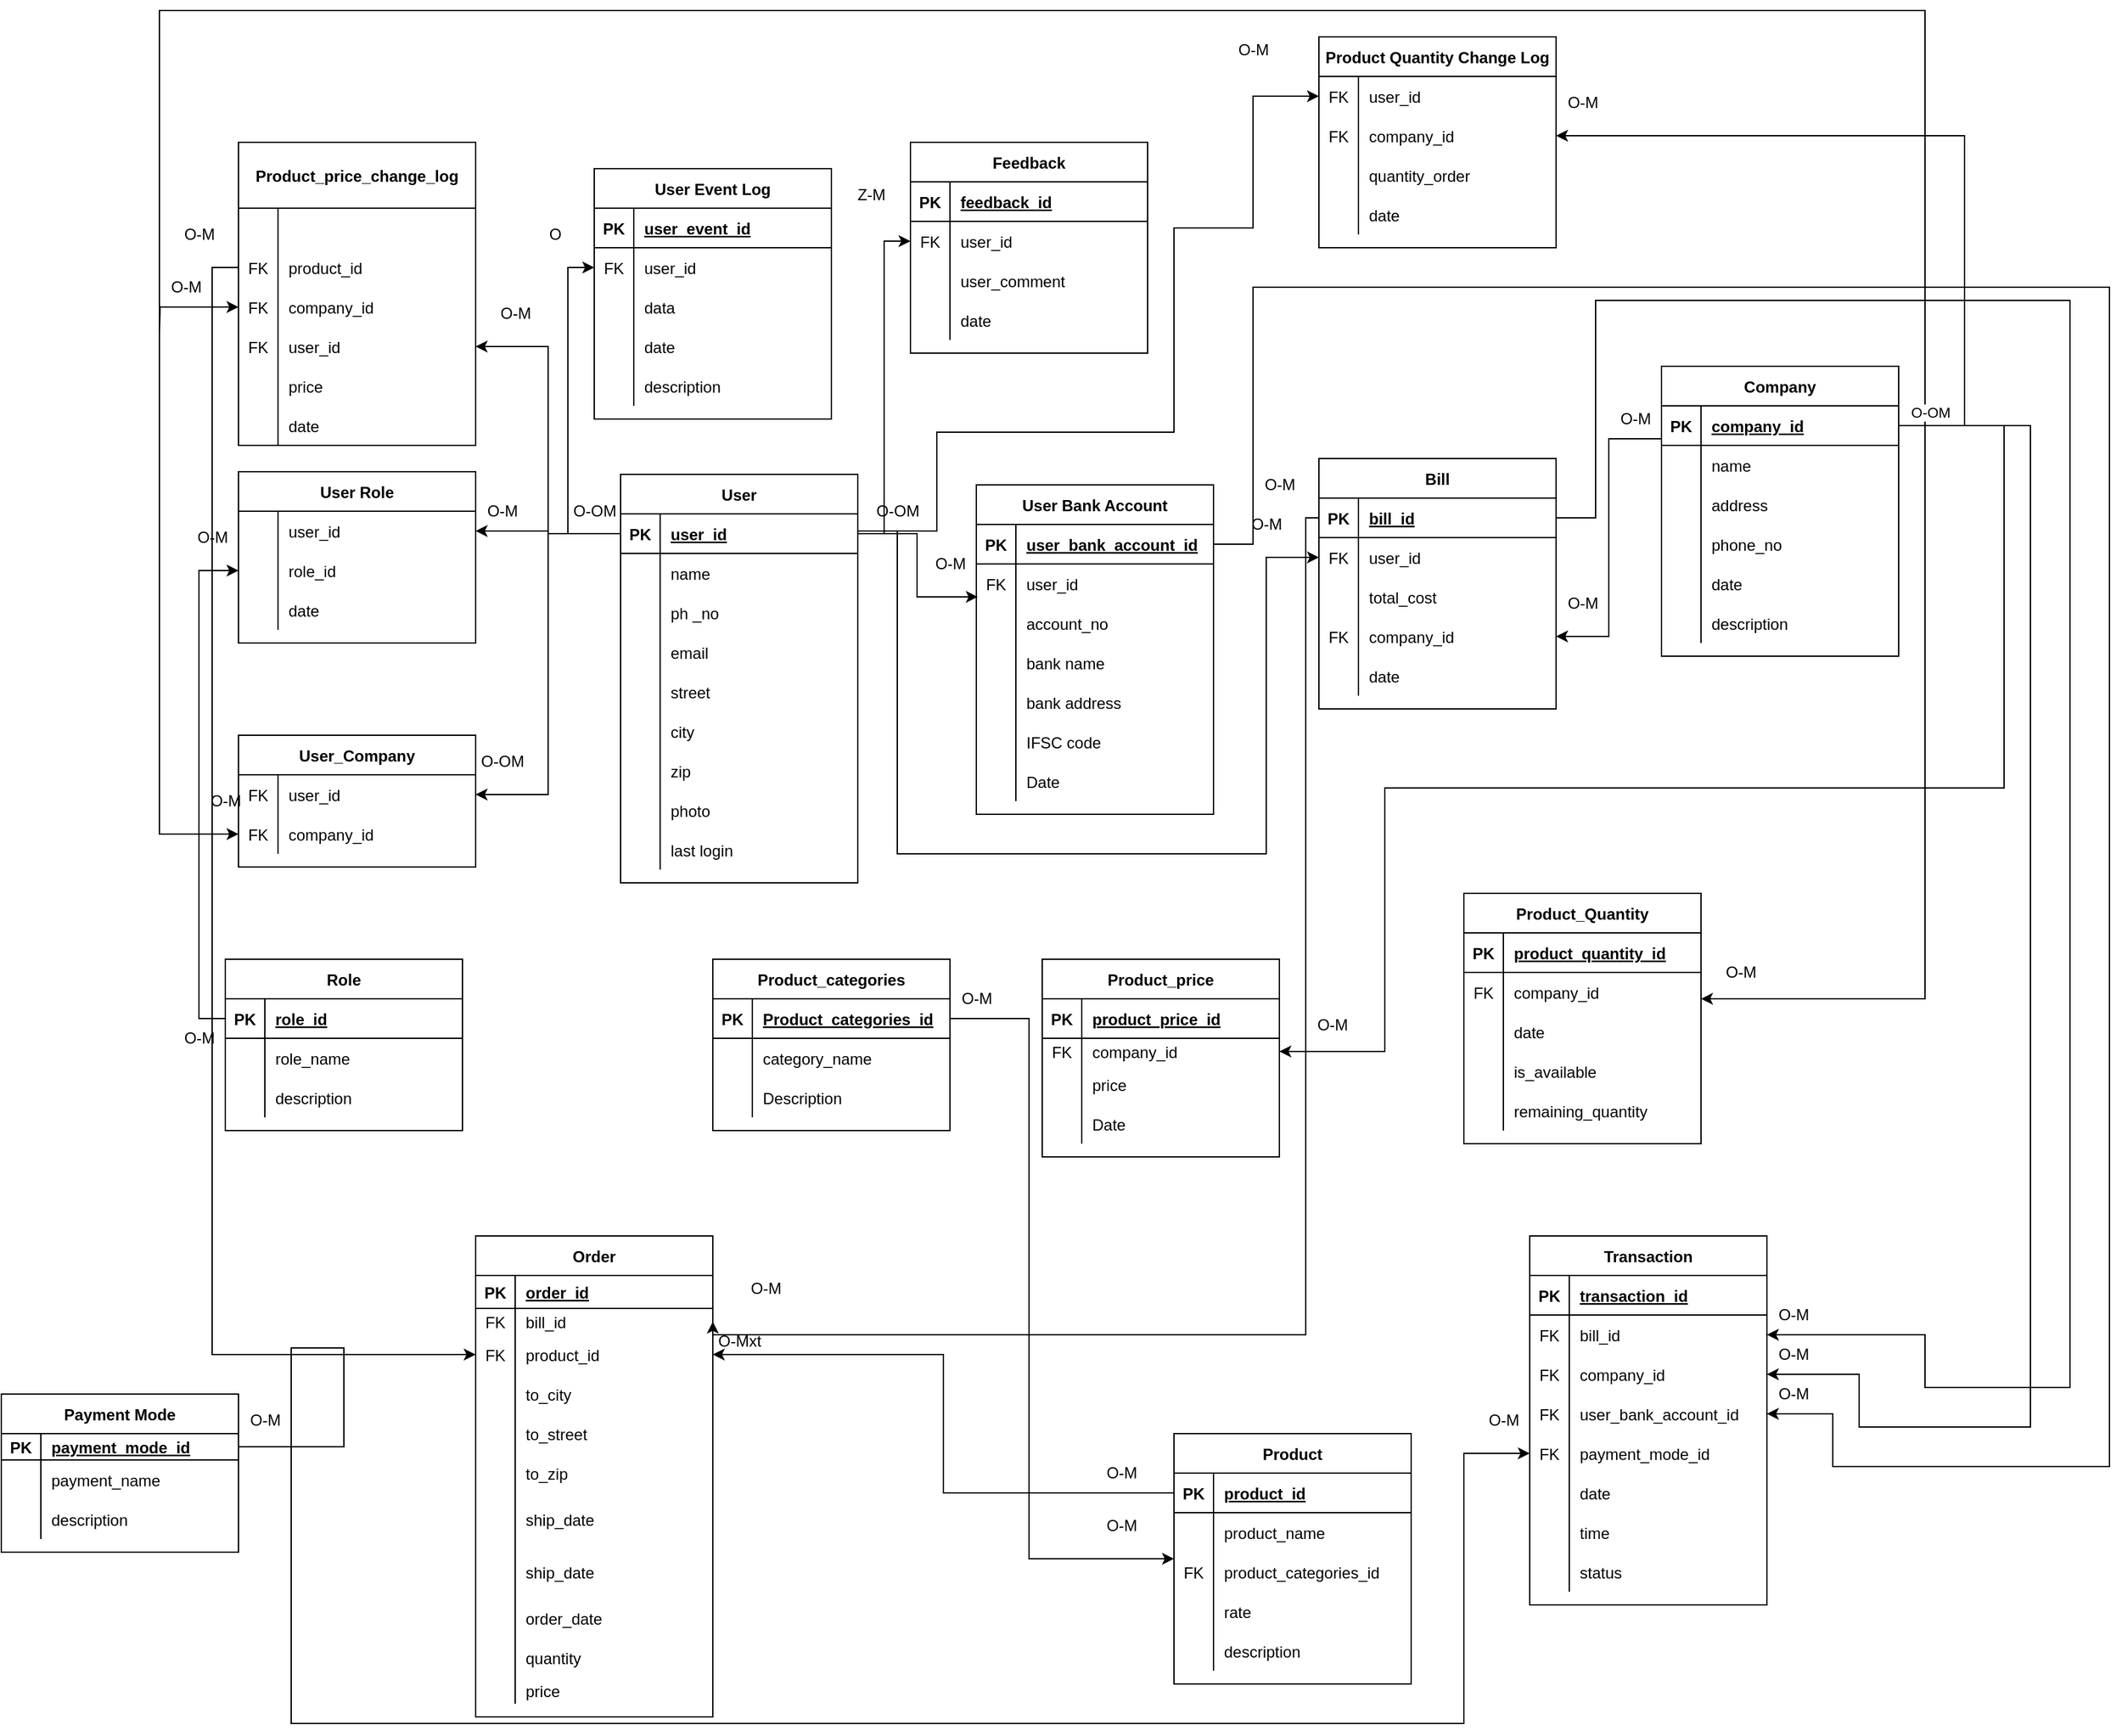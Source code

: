 <mxfile version="15.8.0" type="device"><diagram id="R2lEEEUBdFMjLlhIrx00" name="Page-1"><mxGraphModel dx="2170" dy="1627" grid="1" gridSize="10" guides="1" tooltips="1" connect="1" arrows="1" fold="1" page="1" pageScale="1" pageWidth="850" pageHeight="1100" math="0" shadow="0" extFonts="Permanent Marker^https://fonts.googleapis.com/css?family=Permanent+Marker"><root><mxCell id="0"/><mxCell id="1" parent="0"/><mxCell id="2Ck-KUMNu_30eHhkM5Ix-1" value="User" style="shape=table;startSize=30;container=1;collapsible=1;childLayout=tableLayout;fixedRows=1;rowLines=0;fontStyle=1;align=center;resizeLast=1;" parent="1" vertex="1"><mxGeometry x="290" y="52" width="180" height="310" as="geometry"/></mxCell><mxCell id="2Ck-KUMNu_30eHhkM5Ix-2" value="" style="shape=partialRectangle;collapsible=0;dropTarget=0;pointerEvents=0;fillColor=none;top=0;left=0;bottom=1;right=0;points=[[0,0.5],[1,0.5]];portConstraint=eastwest;" parent="2Ck-KUMNu_30eHhkM5Ix-1" vertex="1"><mxGeometry y="30" width="180" height="30" as="geometry"/></mxCell><mxCell id="2Ck-KUMNu_30eHhkM5Ix-3" value="PK" style="shape=partialRectangle;connectable=0;fillColor=none;top=0;left=0;bottom=0;right=0;fontStyle=1;overflow=hidden;" parent="2Ck-KUMNu_30eHhkM5Ix-2" vertex="1"><mxGeometry width="30" height="30" as="geometry"><mxRectangle width="30" height="30" as="alternateBounds"/></mxGeometry></mxCell><mxCell id="2Ck-KUMNu_30eHhkM5Ix-4" value="user_id" style="shape=partialRectangle;connectable=0;fillColor=none;top=0;left=0;bottom=0;right=0;align=left;spacingLeft=6;fontStyle=5;overflow=hidden;" parent="2Ck-KUMNu_30eHhkM5Ix-2" vertex="1"><mxGeometry x="30" width="150" height="30" as="geometry"><mxRectangle width="150" height="30" as="alternateBounds"/></mxGeometry></mxCell><mxCell id="2Ck-KUMNu_30eHhkM5Ix-5" value="" style="shape=partialRectangle;collapsible=0;dropTarget=0;pointerEvents=0;fillColor=none;top=0;left=0;bottom=0;right=0;points=[[0,0.5],[1,0.5]];portConstraint=eastwest;" parent="2Ck-KUMNu_30eHhkM5Ix-1" vertex="1"><mxGeometry y="60" width="180" height="30" as="geometry"/></mxCell><mxCell id="2Ck-KUMNu_30eHhkM5Ix-6" value="" style="shape=partialRectangle;connectable=0;fillColor=none;top=0;left=0;bottom=0;right=0;editable=1;overflow=hidden;" parent="2Ck-KUMNu_30eHhkM5Ix-5" vertex="1"><mxGeometry width="30" height="30" as="geometry"><mxRectangle width="30" height="30" as="alternateBounds"/></mxGeometry></mxCell><mxCell id="2Ck-KUMNu_30eHhkM5Ix-7" value="name" style="shape=partialRectangle;connectable=0;fillColor=none;top=0;left=0;bottom=0;right=0;align=left;spacingLeft=6;overflow=hidden;" parent="2Ck-KUMNu_30eHhkM5Ix-5" vertex="1"><mxGeometry x="30" width="150" height="30" as="geometry"><mxRectangle width="150" height="30" as="alternateBounds"/></mxGeometry></mxCell><mxCell id="2Ck-KUMNu_30eHhkM5Ix-8" value="" style="shape=partialRectangle;collapsible=0;dropTarget=0;pointerEvents=0;fillColor=none;top=0;left=0;bottom=0;right=0;points=[[0,0.5],[1,0.5]];portConstraint=eastwest;" parent="2Ck-KUMNu_30eHhkM5Ix-1" vertex="1"><mxGeometry y="90" width="180" height="30" as="geometry"/></mxCell><mxCell id="2Ck-KUMNu_30eHhkM5Ix-9" value="" style="shape=partialRectangle;connectable=0;fillColor=none;top=0;left=0;bottom=0;right=0;editable=1;overflow=hidden;" parent="2Ck-KUMNu_30eHhkM5Ix-8" vertex="1"><mxGeometry width="30" height="30" as="geometry"><mxRectangle width="30" height="30" as="alternateBounds"/></mxGeometry></mxCell><mxCell id="2Ck-KUMNu_30eHhkM5Ix-10" value="ph _no" style="shape=partialRectangle;connectable=0;fillColor=none;top=0;left=0;bottom=0;right=0;align=left;spacingLeft=6;overflow=hidden;" parent="2Ck-KUMNu_30eHhkM5Ix-8" vertex="1"><mxGeometry x="30" width="150" height="30" as="geometry"><mxRectangle width="150" height="30" as="alternateBounds"/></mxGeometry></mxCell><mxCell id="2Ck-KUMNu_30eHhkM5Ix-11" value="" style="shape=partialRectangle;collapsible=0;dropTarget=0;pointerEvents=0;fillColor=none;top=0;left=0;bottom=0;right=0;points=[[0,0.5],[1,0.5]];portConstraint=eastwest;" parent="2Ck-KUMNu_30eHhkM5Ix-1" vertex="1"><mxGeometry y="120" width="180" height="30" as="geometry"/></mxCell><mxCell id="2Ck-KUMNu_30eHhkM5Ix-12" value="" style="shape=partialRectangle;connectable=0;fillColor=none;top=0;left=0;bottom=0;right=0;editable=1;overflow=hidden;" parent="2Ck-KUMNu_30eHhkM5Ix-11" vertex="1"><mxGeometry width="30" height="30" as="geometry"><mxRectangle width="30" height="30" as="alternateBounds"/></mxGeometry></mxCell><mxCell id="2Ck-KUMNu_30eHhkM5Ix-13" value="email" style="shape=partialRectangle;connectable=0;fillColor=none;top=0;left=0;bottom=0;right=0;align=left;spacingLeft=6;overflow=hidden;" parent="2Ck-KUMNu_30eHhkM5Ix-11" vertex="1"><mxGeometry x="30" width="150" height="30" as="geometry"><mxRectangle width="150" height="30" as="alternateBounds"/></mxGeometry></mxCell><mxCell id="2Ck-KUMNu_30eHhkM5Ix-14" value="" style="shape=partialRectangle;collapsible=0;dropTarget=0;pointerEvents=0;fillColor=none;top=0;left=0;bottom=0;right=0;points=[[0,0.5],[1,0.5]];portConstraint=eastwest;" parent="2Ck-KUMNu_30eHhkM5Ix-1" vertex="1"><mxGeometry y="150" width="180" height="30" as="geometry"/></mxCell><mxCell id="2Ck-KUMNu_30eHhkM5Ix-15" value="" style="shape=partialRectangle;connectable=0;fillColor=none;top=0;left=0;bottom=0;right=0;editable=1;overflow=hidden;" parent="2Ck-KUMNu_30eHhkM5Ix-14" vertex="1"><mxGeometry width="30" height="30" as="geometry"><mxRectangle width="30" height="30" as="alternateBounds"/></mxGeometry></mxCell><mxCell id="2Ck-KUMNu_30eHhkM5Ix-16" value="street" style="shape=partialRectangle;connectable=0;fillColor=none;top=0;left=0;bottom=0;right=0;align=left;spacingLeft=6;overflow=hidden;" parent="2Ck-KUMNu_30eHhkM5Ix-14" vertex="1"><mxGeometry x="30" width="150" height="30" as="geometry"><mxRectangle width="150" height="30" as="alternateBounds"/></mxGeometry></mxCell><mxCell id="2Ck-KUMNu_30eHhkM5Ix-17" value="" style="shape=partialRectangle;collapsible=0;dropTarget=0;pointerEvents=0;fillColor=none;top=0;left=0;bottom=0;right=0;points=[[0,0.5],[1,0.5]];portConstraint=eastwest;" parent="2Ck-KUMNu_30eHhkM5Ix-1" vertex="1"><mxGeometry y="180" width="180" height="30" as="geometry"/></mxCell><mxCell id="2Ck-KUMNu_30eHhkM5Ix-18" value="" style="shape=partialRectangle;connectable=0;fillColor=none;top=0;left=0;bottom=0;right=0;editable=1;overflow=hidden;" parent="2Ck-KUMNu_30eHhkM5Ix-17" vertex="1"><mxGeometry width="30" height="30" as="geometry"><mxRectangle width="30" height="30" as="alternateBounds"/></mxGeometry></mxCell><mxCell id="2Ck-KUMNu_30eHhkM5Ix-19" value="city" style="shape=partialRectangle;connectable=0;fillColor=none;top=0;left=0;bottom=0;right=0;align=left;spacingLeft=6;overflow=hidden;" parent="2Ck-KUMNu_30eHhkM5Ix-17" vertex="1"><mxGeometry x="30" width="150" height="30" as="geometry"><mxRectangle width="150" height="30" as="alternateBounds"/></mxGeometry></mxCell><mxCell id="2Ck-KUMNu_30eHhkM5Ix-20" value="" style="shape=partialRectangle;collapsible=0;dropTarget=0;pointerEvents=0;fillColor=none;top=0;left=0;bottom=0;right=0;points=[[0,0.5],[1,0.5]];portConstraint=eastwest;" parent="2Ck-KUMNu_30eHhkM5Ix-1" vertex="1"><mxGeometry y="210" width="180" height="30" as="geometry"/></mxCell><mxCell id="2Ck-KUMNu_30eHhkM5Ix-21" value="" style="shape=partialRectangle;connectable=0;fillColor=none;top=0;left=0;bottom=0;right=0;editable=1;overflow=hidden;" parent="2Ck-KUMNu_30eHhkM5Ix-20" vertex="1"><mxGeometry width="30" height="30" as="geometry"><mxRectangle width="30" height="30" as="alternateBounds"/></mxGeometry></mxCell><mxCell id="2Ck-KUMNu_30eHhkM5Ix-22" value="zip" style="shape=partialRectangle;connectable=0;fillColor=none;top=0;left=0;bottom=0;right=0;align=left;spacingLeft=6;overflow=hidden;" parent="2Ck-KUMNu_30eHhkM5Ix-20" vertex="1"><mxGeometry x="30" width="150" height="30" as="geometry"><mxRectangle width="150" height="30" as="alternateBounds"/></mxGeometry></mxCell><mxCell id="2Ck-KUMNu_30eHhkM5Ix-23" value="" style="shape=partialRectangle;collapsible=0;dropTarget=0;pointerEvents=0;fillColor=none;top=0;left=0;bottom=0;right=0;points=[[0,0.5],[1,0.5]];portConstraint=eastwest;" parent="2Ck-KUMNu_30eHhkM5Ix-1" vertex="1"><mxGeometry y="240" width="180" height="30" as="geometry"/></mxCell><mxCell id="2Ck-KUMNu_30eHhkM5Ix-24" value="" style="shape=partialRectangle;connectable=0;fillColor=none;top=0;left=0;bottom=0;right=0;editable=1;overflow=hidden;" parent="2Ck-KUMNu_30eHhkM5Ix-23" vertex="1"><mxGeometry width="30" height="30" as="geometry"><mxRectangle width="30" height="30" as="alternateBounds"/></mxGeometry></mxCell><mxCell id="2Ck-KUMNu_30eHhkM5Ix-25" value="photo" style="shape=partialRectangle;connectable=0;fillColor=none;top=0;left=0;bottom=0;right=0;align=left;spacingLeft=6;overflow=hidden;" parent="2Ck-KUMNu_30eHhkM5Ix-23" vertex="1"><mxGeometry x="30" width="150" height="30" as="geometry"><mxRectangle width="150" height="30" as="alternateBounds"/></mxGeometry></mxCell><mxCell id="2Ck-KUMNu_30eHhkM5Ix-26" value="" style="shape=partialRectangle;collapsible=0;dropTarget=0;pointerEvents=0;fillColor=none;top=0;left=0;bottom=0;right=0;points=[[0,0.5],[1,0.5]];portConstraint=eastwest;" parent="2Ck-KUMNu_30eHhkM5Ix-1" vertex="1"><mxGeometry y="270" width="180" height="30" as="geometry"/></mxCell><mxCell id="2Ck-KUMNu_30eHhkM5Ix-27" value="" style="shape=partialRectangle;connectable=0;fillColor=none;top=0;left=0;bottom=0;right=0;editable=1;overflow=hidden;" parent="2Ck-KUMNu_30eHhkM5Ix-26" vertex="1"><mxGeometry width="30" height="30" as="geometry"><mxRectangle width="30" height="30" as="alternateBounds"/></mxGeometry></mxCell><mxCell id="2Ck-KUMNu_30eHhkM5Ix-28" value="last login" style="shape=partialRectangle;connectable=0;fillColor=none;top=0;left=0;bottom=0;right=0;align=left;spacingLeft=6;overflow=hidden;" parent="2Ck-KUMNu_30eHhkM5Ix-26" vertex="1"><mxGeometry x="30" width="150" height="30" as="geometry"><mxRectangle width="150" height="30" as="alternateBounds"/></mxGeometry></mxCell><mxCell id="2Ck-KUMNu_30eHhkM5Ix-29" value="Role" style="shape=table;startSize=30;container=1;collapsible=1;childLayout=tableLayout;fixedRows=1;rowLines=0;fontStyle=1;align=center;resizeLast=1;" parent="1" vertex="1"><mxGeometry x="-10" y="420" width="180" height="130" as="geometry"/></mxCell><mxCell id="2Ck-KUMNu_30eHhkM5Ix-30" value="" style="shape=partialRectangle;collapsible=0;dropTarget=0;pointerEvents=0;fillColor=none;top=0;left=0;bottom=1;right=0;points=[[0,0.5],[1,0.5]];portConstraint=eastwest;" parent="2Ck-KUMNu_30eHhkM5Ix-29" vertex="1"><mxGeometry y="30" width="180" height="30" as="geometry"/></mxCell><mxCell id="2Ck-KUMNu_30eHhkM5Ix-31" value="PK" style="shape=partialRectangle;connectable=0;fillColor=none;top=0;left=0;bottom=0;right=0;fontStyle=1;overflow=hidden;" parent="2Ck-KUMNu_30eHhkM5Ix-30" vertex="1"><mxGeometry width="30" height="30" as="geometry"><mxRectangle width="30" height="30" as="alternateBounds"/></mxGeometry></mxCell><mxCell id="2Ck-KUMNu_30eHhkM5Ix-32" value="role_id" style="shape=partialRectangle;connectable=0;fillColor=none;top=0;left=0;bottom=0;right=0;align=left;spacingLeft=6;fontStyle=5;overflow=hidden;" parent="2Ck-KUMNu_30eHhkM5Ix-30" vertex="1"><mxGeometry x="30" width="150" height="30" as="geometry"><mxRectangle width="150" height="30" as="alternateBounds"/></mxGeometry></mxCell><mxCell id="2Ck-KUMNu_30eHhkM5Ix-33" value="" style="shape=partialRectangle;collapsible=0;dropTarget=0;pointerEvents=0;fillColor=none;top=0;left=0;bottom=0;right=0;points=[[0,0.5],[1,0.5]];portConstraint=eastwest;" parent="2Ck-KUMNu_30eHhkM5Ix-29" vertex="1"><mxGeometry y="60" width="180" height="30" as="geometry"/></mxCell><mxCell id="2Ck-KUMNu_30eHhkM5Ix-34" value="" style="shape=partialRectangle;connectable=0;fillColor=none;top=0;left=0;bottom=0;right=0;editable=1;overflow=hidden;" parent="2Ck-KUMNu_30eHhkM5Ix-33" vertex="1"><mxGeometry width="30" height="30" as="geometry"><mxRectangle width="30" height="30" as="alternateBounds"/></mxGeometry></mxCell><mxCell id="2Ck-KUMNu_30eHhkM5Ix-35" value="role_name" style="shape=partialRectangle;connectable=0;fillColor=none;top=0;left=0;bottom=0;right=0;align=left;spacingLeft=6;overflow=hidden;" parent="2Ck-KUMNu_30eHhkM5Ix-33" vertex="1"><mxGeometry x="30" width="150" height="30" as="geometry"><mxRectangle width="150" height="30" as="alternateBounds"/></mxGeometry></mxCell><mxCell id="2Ck-KUMNu_30eHhkM5Ix-36" value="" style="shape=partialRectangle;collapsible=0;dropTarget=0;pointerEvents=0;fillColor=none;top=0;left=0;bottom=0;right=0;points=[[0,0.5],[1,0.5]];portConstraint=eastwest;" parent="2Ck-KUMNu_30eHhkM5Ix-29" vertex="1"><mxGeometry y="90" width="180" height="30" as="geometry"/></mxCell><mxCell id="2Ck-KUMNu_30eHhkM5Ix-37" value="" style="shape=partialRectangle;connectable=0;fillColor=none;top=0;left=0;bottom=0;right=0;editable=1;overflow=hidden;" parent="2Ck-KUMNu_30eHhkM5Ix-36" vertex="1"><mxGeometry width="30" height="30" as="geometry"><mxRectangle width="30" height="30" as="alternateBounds"/></mxGeometry></mxCell><mxCell id="2Ck-KUMNu_30eHhkM5Ix-38" value="description" style="shape=partialRectangle;connectable=0;fillColor=none;top=0;left=0;bottom=0;right=0;align=left;spacingLeft=6;overflow=hidden;" parent="2Ck-KUMNu_30eHhkM5Ix-36" vertex="1"><mxGeometry x="30" width="150" height="30" as="geometry"><mxRectangle width="150" height="30" as="alternateBounds"/></mxGeometry></mxCell><mxCell id="2Ck-KUMNu_30eHhkM5Ix-42" value="User Event Log" style="shape=table;startSize=30;container=1;collapsible=1;childLayout=tableLayout;fixedRows=1;rowLines=0;fontStyle=1;align=center;resizeLast=1;" parent="1" vertex="1"><mxGeometry x="270" y="-180" width="180" height="190" as="geometry"/></mxCell><mxCell id="2Ck-KUMNu_30eHhkM5Ix-43" value="" style="shape=partialRectangle;collapsible=0;dropTarget=0;pointerEvents=0;fillColor=none;top=0;left=0;bottom=1;right=0;points=[[0,0.5],[1,0.5]];portConstraint=eastwest;" parent="2Ck-KUMNu_30eHhkM5Ix-42" vertex="1"><mxGeometry y="30" width="180" height="30" as="geometry"/></mxCell><mxCell id="2Ck-KUMNu_30eHhkM5Ix-44" value="PK" style="shape=partialRectangle;connectable=0;fillColor=none;top=0;left=0;bottom=0;right=0;fontStyle=1;overflow=hidden;" parent="2Ck-KUMNu_30eHhkM5Ix-43" vertex="1"><mxGeometry width="30" height="30" as="geometry"><mxRectangle width="30" height="30" as="alternateBounds"/></mxGeometry></mxCell><mxCell id="2Ck-KUMNu_30eHhkM5Ix-45" value="user_event_id" style="shape=partialRectangle;connectable=0;fillColor=none;top=0;left=0;bottom=0;right=0;align=left;spacingLeft=6;fontStyle=5;overflow=hidden;" parent="2Ck-KUMNu_30eHhkM5Ix-43" vertex="1"><mxGeometry x="30" width="150" height="30" as="geometry"><mxRectangle width="150" height="30" as="alternateBounds"/></mxGeometry></mxCell><mxCell id="2Ck-KUMNu_30eHhkM5Ix-46" value="" style="shape=partialRectangle;collapsible=0;dropTarget=0;pointerEvents=0;fillColor=none;top=0;left=0;bottom=0;right=0;points=[[0,0.5],[1,0.5]];portConstraint=eastwest;" parent="2Ck-KUMNu_30eHhkM5Ix-42" vertex="1"><mxGeometry y="60" width="180" height="30" as="geometry"/></mxCell><mxCell id="2Ck-KUMNu_30eHhkM5Ix-47" value="FK" style="shape=partialRectangle;connectable=0;fillColor=none;top=0;left=0;bottom=0;right=0;editable=1;overflow=hidden;" parent="2Ck-KUMNu_30eHhkM5Ix-46" vertex="1"><mxGeometry width="30" height="30" as="geometry"><mxRectangle width="30" height="30" as="alternateBounds"/></mxGeometry></mxCell><mxCell id="2Ck-KUMNu_30eHhkM5Ix-48" value="user_id" style="shape=partialRectangle;connectable=0;fillColor=none;top=0;left=0;bottom=0;right=0;align=left;spacingLeft=6;overflow=hidden;" parent="2Ck-KUMNu_30eHhkM5Ix-46" vertex="1"><mxGeometry x="30" width="150" height="30" as="geometry"><mxRectangle width="150" height="30" as="alternateBounds"/></mxGeometry></mxCell><mxCell id="2Ck-KUMNu_30eHhkM5Ix-49" value="" style="shape=partialRectangle;collapsible=0;dropTarget=0;pointerEvents=0;fillColor=none;top=0;left=0;bottom=0;right=0;points=[[0,0.5],[1,0.5]];portConstraint=eastwest;" parent="2Ck-KUMNu_30eHhkM5Ix-42" vertex="1"><mxGeometry y="90" width="180" height="30" as="geometry"/></mxCell><mxCell id="2Ck-KUMNu_30eHhkM5Ix-50" value="" style="shape=partialRectangle;connectable=0;fillColor=none;top=0;left=0;bottom=0;right=0;editable=1;overflow=hidden;" parent="2Ck-KUMNu_30eHhkM5Ix-49" vertex="1"><mxGeometry width="30" height="30" as="geometry"><mxRectangle width="30" height="30" as="alternateBounds"/></mxGeometry></mxCell><mxCell id="2Ck-KUMNu_30eHhkM5Ix-51" value="data" style="shape=partialRectangle;connectable=0;fillColor=none;top=0;left=0;bottom=0;right=0;align=left;spacingLeft=6;overflow=hidden;" parent="2Ck-KUMNu_30eHhkM5Ix-49" vertex="1"><mxGeometry x="30" width="150" height="30" as="geometry"><mxRectangle width="150" height="30" as="alternateBounds"/></mxGeometry></mxCell><mxCell id="2Ck-KUMNu_30eHhkM5Ix-52" value="" style="shape=partialRectangle;collapsible=0;dropTarget=0;pointerEvents=0;fillColor=none;top=0;left=0;bottom=0;right=0;points=[[0,0.5],[1,0.5]];portConstraint=eastwest;" parent="2Ck-KUMNu_30eHhkM5Ix-42" vertex="1"><mxGeometry y="120" width="180" height="30" as="geometry"/></mxCell><mxCell id="2Ck-KUMNu_30eHhkM5Ix-53" value="" style="shape=partialRectangle;connectable=0;fillColor=none;top=0;left=0;bottom=0;right=0;editable=1;overflow=hidden;" parent="2Ck-KUMNu_30eHhkM5Ix-52" vertex="1"><mxGeometry width="30" height="30" as="geometry"><mxRectangle width="30" height="30" as="alternateBounds"/></mxGeometry></mxCell><mxCell id="2Ck-KUMNu_30eHhkM5Ix-54" value="date" style="shape=partialRectangle;connectable=0;fillColor=none;top=0;left=0;bottom=0;right=0;align=left;spacingLeft=6;overflow=hidden;" parent="2Ck-KUMNu_30eHhkM5Ix-52" vertex="1"><mxGeometry x="30" width="150" height="30" as="geometry"><mxRectangle width="150" height="30" as="alternateBounds"/></mxGeometry></mxCell><mxCell id="2Ck-KUMNu_30eHhkM5Ix-55" value="" style="shape=partialRectangle;collapsible=0;dropTarget=0;pointerEvents=0;fillColor=none;top=0;left=0;bottom=0;right=0;points=[[0,0.5],[1,0.5]];portConstraint=eastwest;" parent="2Ck-KUMNu_30eHhkM5Ix-42" vertex="1"><mxGeometry y="150" width="180" height="30" as="geometry"/></mxCell><mxCell id="2Ck-KUMNu_30eHhkM5Ix-56" value="" style="shape=partialRectangle;connectable=0;fillColor=none;top=0;left=0;bottom=0;right=0;editable=1;overflow=hidden;" parent="2Ck-KUMNu_30eHhkM5Ix-55" vertex="1"><mxGeometry width="30" height="30" as="geometry"><mxRectangle width="30" height="30" as="alternateBounds"/></mxGeometry></mxCell><mxCell id="2Ck-KUMNu_30eHhkM5Ix-57" value="description" style="shape=partialRectangle;connectable=0;fillColor=none;top=0;left=0;bottom=0;right=0;align=left;spacingLeft=6;overflow=hidden;" parent="2Ck-KUMNu_30eHhkM5Ix-55" vertex="1"><mxGeometry x="30" width="150" height="30" as="geometry"><mxRectangle width="150" height="30" as="alternateBounds"/></mxGeometry></mxCell><mxCell id="2Ck-KUMNu_30eHhkM5Ix-58" value="User Role" style="shape=table;startSize=30;container=1;collapsible=1;childLayout=tableLayout;fixedRows=1;rowLines=0;fontStyle=1;align=center;resizeLast=1;" parent="1" vertex="1"><mxGeometry y="50" width="180" height="130" as="geometry"/></mxCell><mxCell id="2Ck-KUMNu_30eHhkM5Ix-62" value="" style="shape=partialRectangle;collapsible=0;dropTarget=0;pointerEvents=0;fillColor=none;top=0;left=0;bottom=0;right=0;points=[[0,0.5],[1,0.5]];portConstraint=eastwest;" parent="2Ck-KUMNu_30eHhkM5Ix-58" vertex="1"><mxGeometry y="30" width="180" height="30" as="geometry"/></mxCell><mxCell id="2Ck-KUMNu_30eHhkM5Ix-63" value="" style="shape=partialRectangle;connectable=0;fillColor=none;top=0;left=0;bottom=0;right=0;editable=1;overflow=hidden;" parent="2Ck-KUMNu_30eHhkM5Ix-62" vertex="1"><mxGeometry width="30" height="30" as="geometry"><mxRectangle width="30" height="30" as="alternateBounds"/></mxGeometry></mxCell><mxCell id="2Ck-KUMNu_30eHhkM5Ix-64" value="user_id" style="shape=partialRectangle;connectable=0;fillColor=none;top=0;left=0;bottom=0;right=0;align=left;spacingLeft=6;overflow=hidden;" parent="2Ck-KUMNu_30eHhkM5Ix-62" vertex="1"><mxGeometry x="30" width="150" height="30" as="geometry"><mxRectangle width="150" height="30" as="alternateBounds"/></mxGeometry></mxCell><mxCell id="2Ck-KUMNu_30eHhkM5Ix-69" value="" style="shape=partialRectangle;collapsible=0;dropTarget=0;pointerEvents=0;fillColor=none;top=0;left=0;bottom=0;right=0;points=[[0,0.5],[1,0.5]];portConstraint=eastwest;" parent="2Ck-KUMNu_30eHhkM5Ix-58" vertex="1"><mxGeometry y="60" width="180" height="30" as="geometry"/></mxCell><mxCell id="2Ck-KUMNu_30eHhkM5Ix-70" value="" style="shape=partialRectangle;connectable=0;fillColor=none;top=0;left=0;bottom=0;right=0;editable=1;overflow=hidden;" parent="2Ck-KUMNu_30eHhkM5Ix-69" vertex="1"><mxGeometry width="30" height="30" as="geometry"><mxRectangle width="30" height="30" as="alternateBounds"/></mxGeometry></mxCell><mxCell id="2Ck-KUMNu_30eHhkM5Ix-71" value="role_id" style="shape=partialRectangle;connectable=0;fillColor=none;top=0;left=0;bottom=0;right=0;align=left;spacingLeft=6;overflow=hidden;" parent="2Ck-KUMNu_30eHhkM5Ix-69" vertex="1"><mxGeometry x="30" width="150" height="30" as="geometry"><mxRectangle width="150" height="30" as="alternateBounds"/></mxGeometry></mxCell><mxCell id="2Ck-KUMNu_30eHhkM5Ix-65" value="" style="shape=partialRectangle;collapsible=0;dropTarget=0;pointerEvents=0;fillColor=none;top=0;left=0;bottom=0;right=0;points=[[0,0.5],[1,0.5]];portConstraint=eastwest;" parent="2Ck-KUMNu_30eHhkM5Ix-58" vertex="1"><mxGeometry y="90" width="180" height="30" as="geometry"/></mxCell><mxCell id="2Ck-KUMNu_30eHhkM5Ix-66" value="" style="shape=partialRectangle;connectable=0;fillColor=none;top=0;left=0;bottom=0;right=0;editable=1;overflow=hidden;" parent="2Ck-KUMNu_30eHhkM5Ix-65" vertex="1"><mxGeometry width="30" height="30" as="geometry"><mxRectangle width="30" height="30" as="alternateBounds"/></mxGeometry></mxCell><mxCell id="2Ck-KUMNu_30eHhkM5Ix-67" value="date" style="shape=partialRectangle;connectable=0;fillColor=none;top=0;left=0;bottom=0;right=0;align=left;spacingLeft=6;overflow=hidden;" parent="2Ck-KUMNu_30eHhkM5Ix-65" vertex="1"><mxGeometry x="30" width="150" height="30" as="geometry"><mxRectangle width="150" height="30" as="alternateBounds"/></mxGeometry></mxCell><mxCell id="2Ck-KUMNu_30eHhkM5Ix-72" value="User Bank Account" style="shape=table;startSize=30;container=1;collapsible=1;childLayout=tableLayout;fixedRows=1;rowLines=0;fontStyle=1;align=center;resizeLast=1;" parent="1" vertex="1"><mxGeometry x="560" y="60" width="180" height="250" as="geometry"/></mxCell><mxCell id="2Ck-KUMNu_30eHhkM5Ix-73" value="" style="shape=partialRectangle;collapsible=0;dropTarget=0;pointerEvents=0;fillColor=none;top=0;left=0;bottom=1;right=0;points=[[0,0.5],[1,0.5]];portConstraint=eastwest;" parent="2Ck-KUMNu_30eHhkM5Ix-72" vertex="1"><mxGeometry y="30" width="180" height="30" as="geometry"/></mxCell><mxCell id="2Ck-KUMNu_30eHhkM5Ix-74" value="PK" style="shape=partialRectangle;connectable=0;fillColor=none;top=0;left=0;bottom=0;right=0;fontStyle=1;overflow=hidden;" parent="2Ck-KUMNu_30eHhkM5Ix-73" vertex="1"><mxGeometry width="30" height="30" as="geometry"><mxRectangle width="30" height="30" as="alternateBounds"/></mxGeometry></mxCell><mxCell id="2Ck-KUMNu_30eHhkM5Ix-75" value="user_bank_account_id" style="shape=partialRectangle;connectable=0;fillColor=none;top=0;left=0;bottom=0;right=0;align=left;spacingLeft=6;fontStyle=5;overflow=hidden;" parent="2Ck-KUMNu_30eHhkM5Ix-73" vertex="1"><mxGeometry x="30" width="150" height="30" as="geometry"><mxRectangle width="150" height="30" as="alternateBounds"/></mxGeometry></mxCell><mxCell id="2Ck-KUMNu_30eHhkM5Ix-76" value="" style="shape=partialRectangle;collapsible=0;dropTarget=0;pointerEvents=0;fillColor=none;top=0;left=0;bottom=0;right=0;points=[[0,0.5],[1,0.5]];portConstraint=eastwest;" parent="2Ck-KUMNu_30eHhkM5Ix-72" vertex="1"><mxGeometry y="60" width="180" height="30" as="geometry"/></mxCell><mxCell id="2Ck-KUMNu_30eHhkM5Ix-77" value="FK" style="shape=partialRectangle;connectable=0;fillColor=none;top=0;left=0;bottom=0;right=0;editable=1;overflow=hidden;" parent="2Ck-KUMNu_30eHhkM5Ix-76" vertex="1"><mxGeometry width="30" height="30" as="geometry"><mxRectangle width="30" height="30" as="alternateBounds"/></mxGeometry></mxCell><mxCell id="2Ck-KUMNu_30eHhkM5Ix-78" value="user_id" style="shape=partialRectangle;connectable=0;fillColor=none;top=0;left=0;bottom=0;right=0;align=left;spacingLeft=6;overflow=hidden;" parent="2Ck-KUMNu_30eHhkM5Ix-76" vertex="1"><mxGeometry x="30" width="150" height="30" as="geometry"><mxRectangle width="150" height="30" as="alternateBounds"/></mxGeometry></mxCell><mxCell id="2Ck-KUMNu_30eHhkM5Ix-79" value="" style="shape=partialRectangle;collapsible=0;dropTarget=0;pointerEvents=0;fillColor=none;top=0;left=0;bottom=0;right=0;points=[[0,0.5],[1,0.5]];portConstraint=eastwest;" parent="2Ck-KUMNu_30eHhkM5Ix-72" vertex="1"><mxGeometry y="90" width="180" height="30" as="geometry"/></mxCell><mxCell id="2Ck-KUMNu_30eHhkM5Ix-80" value="" style="shape=partialRectangle;connectable=0;fillColor=none;top=0;left=0;bottom=0;right=0;editable=1;overflow=hidden;" parent="2Ck-KUMNu_30eHhkM5Ix-79" vertex="1"><mxGeometry width="30" height="30" as="geometry"><mxRectangle width="30" height="30" as="alternateBounds"/></mxGeometry></mxCell><mxCell id="2Ck-KUMNu_30eHhkM5Ix-81" value="account_no" style="shape=partialRectangle;connectable=0;fillColor=none;top=0;left=0;bottom=0;right=0;align=left;spacingLeft=6;overflow=hidden;" parent="2Ck-KUMNu_30eHhkM5Ix-79" vertex="1"><mxGeometry x="30" width="150" height="30" as="geometry"><mxRectangle width="150" height="30" as="alternateBounds"/></mxGeometry></mxCell><mxCell id="2Ck-KUMNu_30eHhkM5Ix-82" value="" style="shape=partialRectangle;collapsible=0;dropTarget=0;pointerEvents=0;fillColor=none;top=0;left=0;bottom=0;right=0;points=[[0,0.5],[1,0.5]];portConstraint=eastwest;" parent="2Ck-KUMNu_30eHhkM5Ix-72" vertex="1"><mxGeometry y="120" width="180" height="30" as="geometry"/></mxCell><mxCell id="2Ck-KUMNu_30eHhkM5Ix-83" value="" style="shape=partialRectangle;connectable=0;fillColor=none;top=0;left=0;bottom=0;right=0;editable=1;overflow=hidden;" parent="2Ck-KUMNu_30eHhkM5Ix-82" vertex="1"><mxGeometry width="30" height="30" as="geometry"><mxRectangle width="30" height="30" as="alternateBounds"/></mxGeometry></mxCell><mxCell id="2Ck-KUMNu_30eHhkM5Ix-84" value="bank name" style="shape=partialRectangle;connectable=0;fillColor=none;top=0;left=0;bottom=0;right=0;align=left;spacingLeft=6;overflow=hidden;" parent="2Ck-KUMNu_30eHhkM5Ix-82" vertex="1"><mxGeometry x="30" width="150" height="30" as="geometry"><mxRectangle width="150" height="30" as="alternateBounds"/></mxGeometry></mxCell><mxCell id="2Ck-KUMNu_30eHhkM5Ix-85" value="" style="shape=partialRectangle;collapsible=0;dropTarget=0;pointerEvents=0;fillColor=none;top=0;left=0;bottom=0;right=0;points=[[0,0.5],[1,0.5]];portConstraint=eastwest;" parent="2Ck-KUMNu_30eHhkM5Ix-72" vertex="1"><mxGeometry y="150" width="180" height="30" as="geometry"/></mxCell><mxCell id="2Ck-KUMNu_30eHhkM5Ix-86" value="" style="shape=partialRectangle;connectable=0;fillColor=none;top=0;left=0;bottom=0;right=0;editable=1;overflow=hidden;" parent="2Ck-KUMNu_30eHhkM5Ix-85" vertex="1"><mxGeometry width="30" height="30" as="geometry"><mxRectangle width="30" height="30" as="alternateBounds"/></mxGeometry></mxCell><mxCell id="2Ck-KUMNu_30eHhkM5Ix-87" value="bank address" style="shape=partialRectangle;connectable=0;fillColor=none;top=0;left=0;bottom=0;right=0;align=left;spacingLeft=6;overflow=hidden;" parent="2Ck-KUMNu_30eHhkM5Ix-85" vertex="1"><mxGeometry x="30" width="150" height="30" as="geometry"><mxRectangle width="150" height="30" as="alternateBounds"/></mxGeometry></mxCell><mxCell id="2Ck-KUMNu_30eHhkM5Ix-88" value="" style="shape=partialRectangle;collapsible=0;dropTarget=0;pointerEvents=0;fillColor=none;top=0;left=0;bottom=0;right=0;points=[[0,0.5],[1,0.5]];portConstraint=eastwest;" parent="2Ck-KUMNu_30eHhkM5Ix-72" vertex="1"><mxGeometry y="180" width="180" height="30" as="geometry"/></mxCell><mxCell id="2Ck-KUMNu_30eHhkM5Ix-89" value="" style="shape=partialRectangle;connectable=0;fillColor=none;top=0;left=0;bottom=0;right=0;editable=1;overflow=hidden;" parent="2Ck-KUMNu_30eHhkM5Ix-88" vertex="1"><mxGeometry width="30" height="30" as="geometry"><mxRectangle width="30" height="30" as="alternateBounds"/></mxGeometry></mxCell><mxCell id="2Ck-KUMNu_30eHhkM5Ix-90" value="IFSC code" style="shape=partialRectangle;connectable=0;fillColor=none;top=0;left=0;bottom=0;right=0;align=left;spacingLeft=6;overflow=hidden;" parent="2Ck-KUMNu_30eHhkM5Ix-88" vertex="1"><mxGeometry x="30" width="150" height="30" as="geometry"><mxRectangle width="150" height="30" as="alternateBounds"/></mxGeometry></mxCell><mxCell id="2Ck-KUMNu_30eHhkM5Ix-91" value="" style="shape=partialRectangle;collapsible=0;dropTarget=0;pointerEvents=0;fillColor=none;top=0;left=0;bottom=0;right=0;points=[[0,0.5],[1,0.5]];portConstraint=eastwest;" parent="2Ck-KUMNu_30eHhkM5Ix-72" vertex="1"><mxGeometry y="210" width="180" height="30" as="geometry"/></mxCell><mxCell id="2Ck-KUMNu_30eHhkM5Ix-92" value="" style="shape=partialRectangle;connectable=0;fillColor=none;top=0;left=0;bottom=0;right=0;editable=1;overflow=hidden;" parent="2Ck-KUMNu_30eHhkM5Ix-91" vertex="1"><mxGeometry width="30" height="30" as="geometry"><mxRectangle width="30" height="30" as="alternateBounds"/></mxGeometry></mxCell><mxCell id="2Ck-KUMNu_30eHhkM5Ix-93" value="Date" style="shape=partialRectangle;connectable=0;fillColor=none;top=0;left=0;bottom=0;right=0;align=left;spacingLeft=6;overflow=hidden;" parent="2Ck-KUMNu_30eHhkM5Ix-91" vertex="1"><mxGeometry x="30" width="150" height="30" as="geometry"><mxRectangle width="150" height="30" as="alternateBounds"/></mxGeometry></mxCell><mxCell id="2Ck-KUMNu_30eHhkM5Ix-349" style="edgeStyle=orthogonalEdgeStyle;rounded=0;orthogonalLoop=1;jettySize=auto;html=1;exitX=0;exitY=0.25;exitDx=0;exitDy=0;entryX=1;entryY=0.5;entryDx=0;entryDy=0;" parent="1" source="2Ck-KUMNu_30eHhkM5Ix-94" target="2Ck-KUMNu_30eHhkM5Ix-162" edge="1"><mxGeometry relative="1" as="geometry"/></mxCell><mxCell id="2Ck-KUMNu_30eHhkM5Ix-94" value="Company" style="shape=table;startSize=30;container=1;collapsible=1;childLayout=tableLayout;fixedRows=1;rowLines=0;fontStyle=1;align=center;resizeLast=1;" parent="1" vertex="1"><mxGeometry x="1080" y="-30" width="180" height="220" as="geometry"/></mxCell><mxCell id="2Ck-KUMNu_30eHhkM5Ix-95" value="" style="shape=partialRectangle;collapsible=0;dropTarget=0;pointerEvents=0;fillColor=none;top=0;left=0;bottom=1;right=0;points=[[0,0.5],[1,0.5]];portConstraint=eastwest;" parent="2Ck-KUMNu_30eHhkM5Ix-94" vertex="1"><mxGeometry y="30" width="180" height="30" as="geometry"/></mxCell><mxCell id="2Ck-KUMNu_30eHhkM5Ix-96" value="PK" style="shape=partialRectangle;connectable=0;fillColor=none;top=0;left=0;bottom=0;right=0;fontStyle=1;overflow=hidden;" parent="2Ck-KUMNu_30eHhkM5Ix-95" vertex="1"><mxGeometry width="30" height="30" as="geometry"><mxRectangle width="30" height="30" as="alternateBounds"/></mxGeometry></mxCell><mxCell id="2Ck-KUMNu_30eHhkM5Ix-97" value="company_id" style="shape=partialRectangle;connectable=0;fillColor=none;top=0;left=0;bottom=0;right=0;align=left;spacingLeft=6;fontStyle=5;overflow=hidden;" parent="2Ck-KUMNu_30eHhkM5Ix-95" vertex="1"><mxGeometry x="30" width="150" height="30" as="geometry"><mxRectangle width="150" height="30" as="alternateBounds"/></mxGeometry></mxCell><mxCell id="2Ck-KUMNu_30eHhkM5Ix-98" value="" style="shape=partialRectangle;collapsible=0;dropTarget=0;pointerEvents=0;fillColor=none;top=0;left=0;bottom=0;right=0;points=[[0,0.5],[1,0.5]];portConstraint=eastwest;" parent="2Ck-KUMNu_30eHhkM5Ix-94" vertex="1"><mxGeometry y="60" width="180" height="30" as="geometry"/></mxCell><mxCell id="2Ck-KUMNu_30eHhkM5Ix-99" value="" style="shape=partialRectangle;connectable=0;fillColor=none;top=0;left=0;bottom=0;right=0;editable=1;overflow=hidden;" parent="2Ck-KUMNu_30eHhkM5Ix-98" vertex="1"><mxGeometry width="30" height="30" as="geometry"><mxRectangle width="30" height="30" as="alternateBounds"/></mxGeometry></mxCell><mxCell id="2Ck-KUMNu_30eHhkM5Ix-100" value="name" style="shape=partialRectangle;connectable=0;fillColor=none;top=0;left=0;bottom=0;right=0;align=left;spacingLeft=6;overflow=hidden;" parent="2Ck-KUMNu_30eHhkM5Ix-98" vertex="1"><mxGeometry x="30" width="150" height="30" as="geometry"><mxRectangle width="150" height="30" as="alternateBounds"/></mxGeometry></mxCell><mxCell id="2Ck-KUMNu_30eHhkM5Ix-101" value="" style="shape=partialRectangle;collapsible=0;dropTarget=0;pointerEvents=0;fillColor=none;top=0;left=0;bottom=0;right=0;points=[[0,0.5],[1,0.5]];portConstraint=eastwest;" parent="2Ck-KUMNu_30eHhkM5Ix-94" vertex="1"><mxGeometry y="90" width="180" height="30" as="geometry"/></mxCell><mxCell id="2Ck-KUMNu_30eHhkM5Ix-102" value="" style="shape=partialRectangle;connectable=0;fillColor=none;top=0;left=0;bottom=0;right=0;editable=1;overflow=hidden;" parent="2Ck-KUMNu_30eHhkM5Ix-101" vertex="1"><mxGeometry width="30" height="30" as="geometry"><mxRectangle width="30" height="30" as="alternateBounds"/></mxGeometry></mxCell><mxCell id="2Ck-KUMNu_30eHhkM5Ix-103" value="address" style="shape=partialRectangle;connectable=0;fillColor=none;top=0;left=0;bottom=0;right=0;align=left;spacingLeft=6;overflow=hidden;" parent="2Ck-KUMNu_30eHhkM5Ix-101" vertex="1"><mxGeometry x="30" width="150" height="30" as="geometry"><mxRectangle width="150" height="30" as="alternateBounds"/></mxGeometry></mxCell><mxCell id="2Ck-KUMNu_30eHhkM5Ix-104" value="" style="shape=partialRectangle;collapsible=0;dropTarget=0;pointerEvents=0;fillColor=none;top=0;left=0;bottom=0;right=0;points=[[0,0.5],[1,0.5]];portConstraint=eastwest;" parent="2Ck-KUMNu_30eHhkM5Ix-94" vertex="1"><mxGeometry y="120" width="180" height="30" as="geometry"/></mxCell><mxCell id="2Ck-KUMNu_30eHhkM5Ix-105" value="" style="shape=partialRectangle;connectable=0;fillColor=none;top=0;left=0;bottom=0;right=0;editable=1;overflow=hidden;" parent="2Ck-KUMNu_30eHhkM5Ix-104" vertex="1"><mxGeometry width="30" height="30" as="geometry"><mxRectangle width="30" height="30" as="alternateBounds"/></mxGeometry></mxCell><mxCell id="2Ck-KUMNu_30eHhkM5Ix-106" value="phone_no" style="shape=partialRectangle;connectable=0;fillColor=none;top=0;left=0;bottom=0;right=0;align=left;spacingLeft=6;overflow=hidden;" parent="2Ck-KUMNu_30eHhkM5Ix-104" vertex="1"><mxGeometry x="30" width="150" height="30" as="geometry"><mxRectangle width="150" height="30" as="alternateBounds"/></mxGeometry></mxCell><mxCell id="2Ck-KUMNu_30eHhkM5Ix-107" value="" style="shape=partialRectangle;collapsible=0;dropTarget=0;pointerEvents=0;fillColor=none;top=0;left=0;bottom=0;right=0;points=[[0,0.5],[1,0.5]];portConstraint=eastwest;" parent="2Ck-KUMNu_30eHhkM5Ix-94" vertex="1"><mxGeometry y="150" width="180" height="30" as="geometry"/></mxCell><mxCell id="2Ck-KUMNu_30eHhkM5Ix-108" value="" style="shape=partialRectangle;connectable=0;fillColor=none;top=0;left=0;bottom=0;right=0;editable=1;overflow=hidden;" parent="2Ck-KUMNu_30eHhkM5Ix-107" vertex="1"><mxGeometry width="30" height="30" as="geometry"><mxRectangle width="30" height="30" as="alternateBounds"/></mxGeometry></mxCell><mxCell id="2Ck-KUMNu_30eHhkM5Ix-109" value="date" style="shape=partialRectangle;connectable=0;fillColor=none;top=0;left=0;bottom=0;right=0;align=left;spacingLeft=6;overflow=hidden;" parent="2Ck-KUMNu_30eHhkM5Ix-107" vertex="1"><mxGeometry x="30" width="150" height="30" as="geometry"><mxRectangle width="150" height="30" as="alternateBounds"/></mxGeometry></mxCell><mxCell id="2Ck-KUMNu_30eHhkM5Ix-110" value="" style="shape=partialRectangle;collapsible=0;dropTarget=0;pointerEvents=0;fillColor=none;top=0;left=0;bottom=0;right=0;points=[[0,0.5],[1,0.5]];portConstraint=eastwest;" parent="2Ck-KUMNu_30eHhkM5Ix-94" vertex="1"><mxGeometry y="180" width="180" height="30" as="geometry"/></mxCell><mxCell id="2Ck-KUMNu_30eHhkM5Ix-111" value="" style="shape=partialRectangle;connectable=0;fillColor=none;top=0;left=0;bottom=0;right=0;editable=1;overflow=hidden;" parent="2Ck-KUMNu_30eHhkM5Ix-110" vertex="1"><mxGeometry width="30" height="30" as="geometry"><mxRectangle width="30" height="30" as="alternateBounds"/></mxGeometry></mxCell><mxCell id="2Ck-KUMNu_30eHhkM5Ix-112" value="description" style="shape=partialRectangle;connectable=0;fillColor=none;top=0;left=0;bottom=0;right=0;align=left;spacingLeft=6;overflow=hidden;" parent="2Ck-KUMNu_30eHhkM5Ix-110" vertex="1"><mxGeometry x="30" width="150" height="30" as="geometry"><mxRectangle width="150" height="30" as="alternateBounds"/></mxGeometry></mxCell><mxCell id="2Ck-KUMNu_30eHhkM5Ix-113" value="User_Company" style="shape=table;startSize=30;container=1;collapsible=1;childLayout=tableLayout;fixedRows=1;rowLines=0;fontStyle=1;align=center;resizeLast=1;" parent="1" vertex="1"><mxGeometry y="250" width="180" height="100" as="geometry"/></mxCell><mxCell id="2Ck-KUMNu_30eHhkM5Ix-117" value="" style="shape=partialRectangle;collapsible=0;dropTarget=0;pointerEvents=0;fillColor=none;top=0;left=0;bottom=0;right=0;points=[[0,0.5],[1,0.5]];portConstraint=eastwest;" parent="2Ck-KUMNu_30eHhkM5Ix-113" vertex="1"><mxGeometry y="30" width="180" height="30" as="geometry"/></mxCell><mxCell id="2Ck-KUMNu_30eHhkM5Ix-118" value="FK" style="shape=partialRectangle;connectable=0;fillColor=none;top=0;left=0;bottom=0;right=0;editable=1;overflow=hidden;" parent="2Ck-KUMNu_30eHhkM5Ix-117" vertex="1"><mxGeometry width="30" height="30" as="geometry"><mxRectangle width="30" height="30" as="alternateBounds"/></mxGeometry></mxCell><mxCell id="2Ck-KUMNu_30eHhkM5Ix-119" value="user_id" style="shape=partialRectangle;connectable=0;fillColor=none;top=0;left=0;bottom=0;right=0;align=left;spacingLeft=6;overflow=hidden;" parent="2Ck-KUMNu_30eHhkM5Ix-117" vertex="1"><mxGeometry x="30" width="150" height="30" as="geometry"><mxRectangle width="150" height="30" as="alternateBounds"/></mxGeometry></mxCell><mxCell id="2Ck-KUMNu_30eHhkM5Ix-120" value="" style="shape=partialRectangle;collapsible=0;dropTarget=0;pointerEvents=0;fillColor=none;top=0;left=0;bottom=0;right=0;points=[[0,0.5],[1,0.5]];portConstraint=eastwest;" parent="2Ck-KUMNu_30eHhkM5Ix-113" vertex="1"><mxGeometry y="60" width="180" height="30" as="geometry"/></mxCell><mxCell id="2Ck-KUMNu_30eHhkM5Ix-121" value="FK" style="shape=partialRectangle;connectable=0;fillColor=none;top=0;left=0;bottom=0;right=0;editable=1;overflow=hidden;" parent="2Ck-KUMNu_30eHhkM5Ix-120" vertex="1"><mxGeometry width="30" height="30" as="geometry"><mxRectangle width="30" height="30" as="alternateBounds"/></mxGeometry></mxCell><mxCell id="2Ck-KUMNu_30eHhkM5Ix-122" value="company_id" style="shape=partialRectangle;connectable=0;fillColor=none;top=0;left=0;bottom=0;right=0;align=left;spacingLeft=6;overflow=hidden;" parent="2Ck-KUMNu_30eHhkM5Ix-120" vertex="1"><mxGeometry x="30" width="150" height="30" as="geometry"><mxRectangle width="150" height="30" as="alternateBounds"/></mxGeometry></mxCell><mxCell id="2Ck-KUMNu_30eHhkM5Ix-126" value="Product_categories" style="shape=table;startSize=30;container=1;collapsible=1;childLayout=tableLayout;fixedRows=1;rowLines=0;fontStyle=1;align=center;resizeLast=1;" parent="1" vertex="1"><mxGeometry x="360" y="420" width="180" height="130" as="geometry"/></mxCell><mxCell id="2Ck-KUMNu_30eHhkM5Ix-127" value="" style="shape=partialRectangle;collapsible=0;dropTarget=0;pointerEvents=0;fillColor=none;top=0;left=0;bottom=1;right=0;points=[[0,0.5],[1,0.5]];portConstraint=eastwest;" parent="2Ck-KUMNu_30eHhkM5Ix-126" vertex="1"><mxGeometry y="30" width="180" height="30" as="geometry"/></mxCell><mxCell id="2Ck-KUMNu_30eHhkM5Ix-128" value="PK" style="shape=partialRectangle;connectable=0;fillColor=none;top=0;left=0;bottom=0;right=0;fontStyle=1;overflow=hidden;" parent="2Ck-KUMNu_30eHhkM5Ix-127" vertex="1"><mxGeometry width="30" height="30" as="geometry"><mxRectangle width="30" height="30" as="alternateBounds"/></mxGeometry></mxCell><mxCell id="2Ck-KUMNu_30eHhkM5Ix-129" value="Product_categories_id" style="shape=partialRectangle;connectable=0;fillColor=none;top=0;left=0;bottom=0;right=0;align=left;spacingLeft=6;fontStyle=5;overflow=hidden;" parent="2Ck-KUMNu_30eHhkM5Ix-127" vertex="1"><mxGeometry x="30" width="150" height="30" as="geometry"><mxRectangle width="150" height="30" as="alternateBounds"/></mxGeometry></mxCell><mxCell id="2Ck-KUMNu_30eHhkM5Ix-130" value="" style="shape=partialRectangle;collapsible=0;dropTarget=0;pointerEvents=0;fillColor=none;top=0;left=0;bottom=0;right=0;points=[[0,0.5],[1,0.5]];portConstraint=eastwest;" parent="2Ck-KUMNu_30eHhkM5Ix-126" vertex="1"><mxGeometry y="60" width="180" height="30" as="geometry"/></mxCell><mxCell id="2Ck-KUMNu_30eHhkM5Ix-131" value="" style="shape=partialRectangle;connectable=0;fillColor=none;top=0;left=0;bottom=0;right=0;editable=1;overflow=hidden;" parent="2Ck-KUMNu_30eHhkM5Ix-130" vertex="1"><mxGeometry width="30" height="30" as="geometry"><mxRectangle width="30" height="30" as="alternateBounds"/></mxGeometry></mxCell><mxCell id="2Ck-KUMNu_30eHhkM5Ix-132" value="category_name" style="shape=partialRectangle;connectable=0;fillColor=none;top=0;left=0;bottom=0;right=0;align=left;spacingLeft=6;overflow=hidden;" parent="2Ck-KUMNu_30eHhkM5Ix-130" vertex="1"><mxGeometry x="30" width="150" height="30" as="geometry"><mxRectangle width="150" height="30" as="alternateBounds"/></mxGeometry></mxCell><mxCell id="2Ck-KUMNu_30eHhkM5Ix-133" value="" style="shape=partialRectangle;collapsible=0;dropTarget=0;pointerEvents=0;fillColor=none;top=0;left=0;bottom=0;right=0;points=[[0,0.5],[1,0.5]];portConstraint=eastwest;" parent="2Ck-KUMNu_30eHhkM5Ix-126" vertex="1"><mxGeometry y="90" width="180" height="30" as="geometry"/></mxCell><mxCell id="2Ck-KUMNu_30eHhkM5Ix-134" value="" style="shape=partialRectangle;connectable=0;fillColor=none;top=0;left=0;bottom=0;right=0;editable=1;overflow=hidden;" parent="2Ck-KUMNu_30eHhkM5Ix-133" vertex="1"><mxGeometry width="30" height="30" as="geometry"><mxRectangle width="30" height="30" as="alternateBounds"/></mxGeometry></mxCell><mxCell id="2Ck-KUMNu_30eHhkM5Ix-135" value="Description" style="shape=partialRectangle;connectable=0;fillColor=none;top=0;left=0;bottom=0;right=0;align=left;spacingLeft=6;overflow=hidden;" parent="2Ck-KUMNu_30eHhkM5Ix-133" vertex="1"><mxGeometry x="30" width="150" height="30" as="geometry"><mxRectangle width="150" height="30" as="alternateBounds"/></mxGeometry></mxCell><mxCell id="2Ck-KUMNu_30eHhkM5Ix-139" value="Product Quantity Change Log" style="shape=table;startSize=30;container=1;collapsible=1;childLayout=tableLayout;fixedRows=1;rowLines=0;fontStyle=1;align=center;resizeLast=1;" parent="1" vertex="1"><mxGeometry x="820" y="-280" width="180" height="160" as="geometry"/></mxCell><mxCell id="2Ck-KUMNu_30eHhkM5Ix-143" value="" style="shape=partialRectangle;collapsible=0;dropTarget=0;pointerEvents=0;fillColor=none;top=0;left=0;bottom=0;right=0;points=[[0,0.5],[1,0.5]];portConstraint=eastwest;" parent="2Ck-KUMNu_30eHhkM5Ix-139" vertex="1"><mxGeometry y="30" width="180" height="30" as="geometry"/></mxCell><mxCell id="2Ck-KUMNu_30eHhkM5Ix-144" value="FK" style="shape=partialRectangle;connectable=0;fillColor=none;top=0;left=0;bottom=0;right=0;editable=1;overflow=hidden;" parent="2Ck-KUMNu_30eHhkM5Ix-143" vertex="1"><mxGeometry width="30" height="30" as="geometry"><mxRectangle width="30" height="30" as="alternateBounds"/></mxGeometry></mxCell><mxCell id="2Ck-KUMNu_30eHhkM5Ix-145" value="user_id" style="shape=partialRectangle;connectable=0;fillColor=none;top=0;left=0;bottom=0;right=0;align=left;spacingLeft=6;overflow=hidden;" parent="2Ck-KUMNu_30eHhkM5Ix-143" vertex="1"><mxGeometry x="30" width="150" height="30" as="geometry"><mxRectangle width="150" height="30" as="alternateBounds"/></mxGeometry></mxCell><mxCell id="2Ck-KUMNu_30eHhkM5Ix-146" value="" style="shape=partialRectangle;collapsible=0;dropTarget=0;pointerEvents=0;fillColor=none;top=0;left=0;bottom=0;right=0;points=[[0,0.5],[1,0.5]];portConstraint=eastwest;" parent="2Ck-KUMNu_30eHhkM5Ix-139" vertex="1"><mxGeometry y="60" width="180" height="30" as="geometry"/></mxCell><mxCell id="2Ck-KUMNu_30eHhkM5Ix-147" value="FK" style="shape=partialRectangle;connectable=0;fillColor=none;top=0;left=0;bottom=0;right=0;editable=1;overflow=hidden;" parent="2Ck-KUMNu_30eHhkM5Ix-146" vertex="1"><mxGeometry width="30" height="30" as="geometry"><mxRectangle width="30" height="30" as="alternateBounds"/></mxGeometry></mxCell><mxCell id="2Ck-KUMNu_30eHhkM5Ix-148" value="company_id" style="shape=partialRectangle;connectable=0;fillColor=none;top=0;left=0;bottom=0;right=0;align=left;spacingLeft=6;overflow=hidden;" parent="2Ck-KUMNu_30eHhkM5Ix-146" vertex="1"><mxGeometry x="30" width="150" height="30" as="geometry"><mxRectangle width="150" height="30" as="alternateBounds"/></mxGeometry></mxCell><mxCell id="2Ck-KUMNu_30eHhkM5Ix-149" value="" style="shape=partialRectangle;collapsible=0;dropTarget=0;pointerEvents=0;fillColor=none;top=0;left=0;bottom=0;right=0;points=[[0,0.5],[1,0.5]];portConstraint=eastwest;" parent="2Ck-KUMNu_30eHhkM5Ix-139" vertex="1"><mxGeometry y="90" width="180" height="30" as="geometry"/></mxCell><mxCell id="2Ck-KUMNu_30eHhkM5Ix-150" value="" style="shape=partialRectangle;connectable=0;fillColor=none;top=0;left=0;bottom=0;right=0;editable=1;overflow=hidden;" parent="2Ck-KUMNu_30eHhkM5Ix-149" vertex="1"><mxGeometry width="30" height="30" as="geometry"><mxRectangle width="30" height="30" as="alternateBounds"/></mxGeometry></mxCell><mxCell id="2Ck-KUMNu_30eHhkM5Ix-151" value="quantity_order" style="shape=partialRectangle;connectable=0;fillColor=none;top=0;left=0;bottom=0;right=0;align=left;spacingLeft=6;overflow=hidden;" parent="2Ck-KUMNu_30eHhkM5Ix-149" vertex="1"><mxGeometry x="30" width="150" height="30" as="geometry"><mxRectangle width="150" height="30" as="alternateBounds"/></mxGeometry></mxCell><mxCell id="2Ck-KUMNu_30eHhkM5Ix-165" value="" style="shape=partialRectangle;collapsible=0;dropTarget=0;pointerEvents=0;fillColor=none;top=0;left=0;bottom=0;right=0;points=[[0,0.5],[1,0.5]];portConstraint=eastwest;" parent="2Ck-KUMNu_30eHhkM5Ix-139" vertex="1"><mxGeometry y="120" width="180" height="30" as="geometry"/></mxCell><mxCell id="2Ck-KUMNu_30eHhkM5Ix-166" value="" style="shape=partialRectangle;connectable=0;fillColor=none;top=0;left=0;bottom=0;right=0;editable=1;overflow=hidden;" parent="2Ck-KUMNu_30eHhkM5Ix-165" vertex="1"><mxGeometry width="30" height="30" as="geometry"><mxRectangle width="30" height="30" as="alternateBounds"/></mxGeometry></mxCell><mxCell id="2Ck-KUMNu_30eHhkM5Ix-167" value="date" style="shape=partialRectangle;connectable=0;fillColor=none;top=0;left=0;bottom=0;right=0;align=left;spacingLeft=6;overflow=hidden;" parent="2Ck-KUMNu_30eHhkM5Ix-165" vertex="1"><mxGeometry x="30" width="150" height="30" as="geometry"><mxRectangle width="150" height="30" as="alternateBounds"/></mxGeometry></mxCell><mxCell id="2Ck-KUMNu_30eHhkM5Ix-152" value="Bill" style="shape=table;startSize=30;container=1;collapsible=1;childLayout=tableLayout;fixedRows=1;rowLines=0;fontStyle=1;align=center;resizeLast=1;" parent="1" vertex="1"><mxGeometry x="820" y="40" width="180" height="190" as="geometry"/></mxCell><mxCell id="2Ck-KUMNu_30eHhkM5Ix-153" value="" style="shape=partialRectangle;collapsible=0;dropTarget=0;pointerEvents=0;fillColor=none;top=0;left=0;bottom=1;right=0;points=[[0,0.5],[1,0.5]];portConstraint=eastwest;" parent="2Ck-KUMNu_30eHhkM5Ix-152" vertex="1"><mxGeometry y="30" width="180" height="30" as="geometry"/></mxCell><mxCell id="2Ck-KUMNu_30eHhkM5Ix-154" value="PK" style="shape=partialRectangle;connectable=0;fillColor=none;top=0;left=0;bottom=0;right=0;fontStyle=1;overflow=hidden;" parent="2Ck-KUMNu_30eHhkM5Ix-153" vertex="1"><mxGeometry width="30" height="30" as="geometry"><mxRectangle width="30" height="30" as="alternateBounds"/></mxGeometry></mxCell><mxCell id="2Ck-KUMNu_30eHhkM5Ix-155" value="bill_id" style="shape=partialRectangle;connectable=0;fillColor=none;top=0;left=0;bottom=0;right=0;align=left;spacingLeft=6;fontStyle=5;overflow=hidden;" parent="2Ck-KUMNu_30eHhkM5Ix-153" vertex="1"><mxGeometry x="30" width="150" height="30" as="geometry"><mxRectangle width="150" height="30" as="alternateBounds"/></mxGeometry></mxCell><mxCell id="2Ck-KUMNu_30eHhkM5Ix-156" value="" style="shape=partialRectangle;collapsible=0;dropTarget=0;pointerEvents=0;fillColor=none;top=0;left=0;bottom=0;right=0;points=[[0,0.5],[1,0.5]];portConstraint=eastwest;" parent="2Ck-KUMNu_30eHhkM5Ix-152" vertex="1"><mxGeometry y="60" width="180" height="30" as="geometry"/></mxCell><mxCell id="2Ck-KUMNu_30eHhkM5Ix-157" value="FK" style="shape=partialRectangle;connectable=0;fillColor=none;top=0;left=0;bottom=0;right=0;editable=1;overflow=hidden;" parent="2Ck-KUMNu_30eHhkM5Ix-156" vertex="1"><mxGeometry width="30" height="30" as="geometry"><mxRectangle width="30" height="30" as="alternateBounds"/></mxGeometry></mxCell><mxCell id="2Ck-KUMNu_30eHhkM5Ix-158" value="user_id" style="shape=partialRectangle;connectable=0;fillColor=none;top=0;left=0;bottom=0;right=0;align=left;spacingLeft=6;overflow=hidden;" parent="2Ck-KUMNu_30eHhkM5Ix-156" vertex="1"><mxGeometry x="30" width="150" height="30" as="geometry"><mxRectangle width="150" height="30" as="alternateBounds"/></mxGeometry></mxCell><mxCell id="2Ck-KUMNu_30eHhkM5Ix-159" value="" style="shape=partialRectangle;collapsible=0;dropTarget=0;pointerEvents=0;fillColor=none;top=0;left=0;bottom=0;right=0;points=[[0,0.5],[1,0.5]];portConstraint=eastwest;" parent="2Ck-KUMNu_30eHhkM5Ix-152" vertex="1"><mxGeometry y="90" width="180" height="30" as="geometry"/></mxCell><mxCell id="2Ck-KUMNu_30eHhkM5Ix-160" value="" style="shape=partialRectangle;connectable=0;fillColor=none;top=0;left=0;bottom=0;right=0;editable=1;overflow=hidden;" parent="2Ck-KUMNu_30eHhkM5Ix-159" vertex="1"><mxGeometry width="30" height="30" as="geometry"><mxRectangle width="30" height="30" as="alternateBounds"/></mxGeometry></mxCell><mxCell id="2Ck-KUMNu_30eHhkM5Ix-161" value="total_cost" style="shape=partialRectangle;connectable=0;fillColor=none;top=0;left=0;bottom=0;right=0;align=left;spacingLeft=6;overflow=hidden;" parent="2Ck-KUMNu_30eHhkM5Ix-159" vertex="1"><mxGeometry x="30" width="150" height="30" as="geometry"><mxRectangle width="150" height="30" as="alternateBounds"/></mxGeometry></mxCell><mxCell id="2Ck-KUMNu_30eHhkM5Ix-162" value="" style="shape=partialRectangle;collapsible=0;dropTarget=0;pointerEvents=0;fillColor=none;top=0;left=0;bottom=0;right=0;points=[[0,0.5],[1,0.5]];portConstraint=eastwest;" parent="2Ck-KUMNu_30eHhkM5Ix-152" vertex="1"><mxGeometry y="120" width="180" height="30" as="geometry"/></mxCell><mxCell id="2Ck-KUMNu_30eHhkM5Ix-163" value="FK" style="shape=partialRectangle;connectable=0;fillColor=none;top=0;left=0;bottom=0;right=0;editable=1;overflow=hidden;" parent="2Ck-KUMNu_30eHhkM5Ix-162" vertex="1"><mxGeometry width="30" height="30" as="geometry"><mxRectangle width="30" height="30" as="alternateBounds"/></mxGeometry></mxCell><mxCell id="2Ck-KUMNu_30eHhkM5Ix-164" value="company_id" style="shape=partialRectangle;connectable=0;fillColor=none;top=0;left=0;bottom=0;right=0;align=left;spacingLeft=6;overflow=hidden;" parent="2Ck-KUMNu_30eHhkM5Ix-162" vertex="1"><mxGeometry x="30" width="150" height="30" as="geometry"><mxRectangle width="150" height="30" as="alternateBounds"/></mxGeometry></mxCell><mxCell id="2Ck-KUMNu_30eHhkM5Ix-168" value="" style="shape=partialRectangle;collapsible=0;dropTarget=0;pointerEvents=0;fillColor=none;top=0;left=0;bottom=0;right=0;points=[[0,0.5],[1,0.5]];portConstraint=eastwest;" parent="2Ck-KUMNu_30eHhkM5Ix-152" vertex="1"><mxGeometry y="150" width="180" height="30" as="geometry"/></mxCell><mxCell id="2Ck-KUMNu_30eHhkM5Ix-169" value="" style="shape=partialRectangle;connectable=0;fillColor=none;top=0;left=0;bottom=0;right=0;editable=1;overflow=hidden;" parent="2Ck-KUMNu_30eHhkM5Ix-168" vertex="1"><mxGeometry width="30" height="30" as="geometry"><mxRectangle width="30" height="30" as="alternateBounds"/></mxGeometry></mxCell><mxCell id="2Ck-KUMNu_30eHhkM5Ix-170" value="date" style="shape=partialRectangle;connectable=0;fillColor=none;top=0;left=0;bottom=0;right=0;align=left;spacingLeft=6;overflow=hidden;" parent="2Ck-KUMNu_30eHhkM5Ix-168" vertex="1"><mxGeometry x="30" width="150" height="30" as="geometry"><mxRectangle width="150" height="30" as="alternateBounds"/></mxGeometry></mxCell><mxCell id="2Ck-KUMNu_30eHhkM5Ix-171" value="Product" style="shape=table;startSize=30;container=1;collapsible=1;childLayout=tableLayout;fixedRows=1;rowLines=0;fontStyle=1;align=center;resizeLast=1;" parent="1" vertex="1"><mxGeometry x="710" y="780" width="180" height="190" as="geometry"/></mxCell><mxCell id="2Ck-KUMNu_30eHhkM5Ix-172" value="" style="shape=partialRectangle;collapsible=0;dropTarget=0;pointerEvents=0;fillColor=none;top=0;left=0;bottom=1;right=0;points=[[0,0.5],[1,0.5]];portConstraint=eastwest;" parent="2Ck-KUMNu_30eHhkM5Ix-171" vertex="1"><mxGeometry y="30" width="180" height="30" as="geometry"/></mxCell><mxCell id="2Ck-KUMNu_30eHhkM5Ix-173" value="PK" style="shape=partialRectangle;connectable=0;fillColor=none;top=0;left=0;bottom=0;right=0;fontStyle=1;overflow=hidden;" parent="2Ck-KUMNu_30eHhkM5Ix-172" vertex="1"><mxGeometry width="30" height="30" as="geometry"><mxRectangle width="30" height="30" as="alternateBounds"/></mxGeometry></mxCell><mxCell id="2Ck-KUMNu_30eHhkM5Ix-174" value="product_id" style="shape=partialRectangle;connectable=0;fillColor=none;top=0;left=0;bottom=0;right=0;align=left;spacingLeft=6;fontStyle=5;overflow=hidden;" parent="2Ck-KUMNu_30eHhkM5Ix-172" vertex="1"><mxGeometry x="30" width="150" height="30" as="geometry"><mxRectangle width="150" height="30" as="alternateBounds"/></mxGeometry></mxCell><mxCell id="2Ck-KUMNu_30eHhkM5Ix-175" value="" style="shape=partialRectangle;collapsible=0;dropTarget=0;pointerEvents=0;fillColor=none;top=0;left=0;bottom=0;right=0;points=[[0,0.5],[1,0.5]];portConstraint=eastwest;" parent="2Ck-KUMNu_30eHhkM5Ix-171" vertex="1"><mxGeometry y="60" width="180" height="30" as="geometry"/></mxCell><mxCell id="2Ck-KUMNu_30eHhkM5Ix-176" value="" style="shape=partialRectangle;connectable=0;fillColor=none;top=0;left=0;bottom=0;right=0;editable=1;overflow=hidden;" parent="2Ck-KUMNu_30eHhkM5Ix-175" vertex="1"><mxGeometry width="30" height="30" as="geometry"><mxRectangle width="30" height="30" as="alternateBounds"/></mxGeometry></mxCell><mxCell id="2Ck-KUMNu_30eHhkM5Ix-177" value="product_name" style="shape=partialRectangle;connectable=0;fillColor=none;top=0;left=0;bottom=0;right=0;align=left;spacingLeft=6;overflow=hidden;" parent="2Ck-KUMNu_30eHhkM5Ix-175" vertex="1"><mxGeometry x="30" width="150" height="30" as="geometry"><mxRectangle width="150" height="30" as="alternateBounds"/></mxGeometry></mxCell><mxCell id="2Ck-KUMNu_30eHhkM5Ix-178" value="" style="shape=partialRectangle;collapsible=0;dropTarget=0;pointerEvents=0;fillColor=none;top=0;left=0;bottom=0;right=0;points=[[0,0.5],[1,0.5]];portConstraint=eastwest;" parent="2Ck-KUMNu_30eHhkM5Ix-171" vertex="1"><mxGeometry y="90" width="180" height="30" as="geometry"/></mxCell><mxCell id="2Ck-KUMNu_30eHhkM5Ix-179" value="FK" style="shape=partialRectangle;connectable=0;fillColor=none;top=0;left=0;bottom=0;right=0;editable=1;overflow=hidden;" parent="2Ck-KUMNu_30eHhkM5Ix-178" vertex="1"><mxGeometry width="30" height="30" as="geometry"><mxRectangle width="30" height="30" as="alternateBounds"/></mxGeometry></mxCell><mxCell id="2Ck-KUMNu_30eHhkM5Ix-180" value="product_categories_id" style="shape=partialRectangle;connectable=0;fillColor=none;top=0;left=0;bottom=0;right=0;align=left;spacingLeft=6;overflow=hidden;" parent="2Ck-KUMNu_30eHhkM5Ix-178" vertex="1"><mxGeometry x="30" width="150" height="30" as="geometry"><mxRectangle width="150" height="30" as="alternateBounds"/></mxGeometry></mxCell><mxCell id="2Ck-KUMNu_30eHhkM5Ix-181" value="" style="shape=partialRectangle;collapsible=0;dropTarget=0;pointerEvents=0;fillColor=none;top=0;left=0;bottom=0;right=0;points=[[0,0.5],[1,0.5]];portConstraint=eastwest;" parent="2Ck-KUMNu_30eHhkM5Ix-171" vertex="1"><mxGeometry y="120" width="180" height="30" as="geometry"/></mxCell><mxCell id="2Ck-KUMNu_30eHhkM5Ix-182" value="" style="shape=partialRectangle;connectable=0;fillColor=none;top=0;left=0;bottom=0;right=0;editable=1;overflow=hidden;" parent="2Ck-KUMNu_30eHhkM5Ix-181" vertex="1"><mxGeometry width="30" height="30" as="geometry"><mxRectangle width="30" height="30" as="alternateBounds"/></mxGeometry></mxCell><mxCell id="2Ck-KUMNu_30eHhkM5Ix-183" value="rate" style="shape=partialRectangle;connectable=0;fillColor=none;top=0;left=0;bottom=0;right=0;align=left;spacingLeft=6;overflow=hidden;" parent="2Ck-KUMNu_30eHhkM5Ix-181" vertex="1"><mxGeometry x="30" width="150" height="30" as="geometry"><mxRectangle width="150" height="30" as="alternateBounds"/></mxGeometry></mxCell><mxCell id="2Ck-KUMNu_30eHhkM5Ix-184" value="" style="shape=partialRectangle;collapsible=0;dropTarget=0;pointerEvents=0;fillColor=none;top=0;left=0;bottom=0;right=0;points=[[0,0.5],[1,0.5]];portConstraint=eastwest;" parent="2Ck-KUMNu_30eHhkM5Ix-171" vertex="1"><mxGeometry y="150" width="180" height="30" as="geometry"/></mxCell><mxCell id="2Ck-KUMNu_30eHhkM5Ix-185" value="" style="shape=partialRectangle;connectable=0;fillColor=none;top=0;left=0;bottom=0;right=0;editable=1;overflow=hidden;" parent="2Ck-KUMNu_30eHhkM5Ix-184" vertex="1"><mxGeometry width="30" height="30" as="geometry"><mxRectangle width="30" height="30" as="alternateBounds"/></mxGeometry></mxCell><mxCell id="2Ck-KUMNu_30eHhkM5Ix-186" value="description" style="shape=partialRectangle;connectable=0;fillColor=none;top=0;left=0;bottom=0;right=0;align=left;spacingLeft=6;overflow=hidden;" parent="2Ck-KUMNu_30eHhkM5Ix-184" vertex="1"><mxGeometry x="30" width="150" height="30" as="geometry"><mxRectangle width="150" height="30" as="alternateBounds"/></mxGeometry></mxCell><mxCell id="2Ck-KUMNu_30eHhkM5Ix-187" value="Product_Quantity" style="shape=table;startSize=30;container=1;collapsible=1;childLayout=tableLayout;fixedRows=1;rowLines=0;fontStyle=1;align=center;resizeLast=1;" parent="1" vertex="1"><mxGeometry x="930" y="370" width="180" height="190" as="geometry"/></mxCell><mxCell id="2Ck-KUMNu_30eHhkM5Ix-188" value="" style="shape=partialRectangle;collapsible=0;dropTarget=0;pointerEvents=0;fillColor=none;top=0;left=0;bottom=1;right=0;points=[[0,0.5],[1,0.5]];portConstraint=eastwest;" parent="2Ck-KUMNu_30eHhkM5Ix-187" vertex="1"><mxGeometry y="30" width="180" height="30" as="geometry"/></mxCell><mxCell id="2Ck-KUMNu_30eHhkM5Ix-189" value="PK" style="shape=partialRectangle;connectable=0;fillColor=none;top=0;left=0;bottom=0;right=0;fontStyle=1;overflow=hidden;" parent="2Ck-KUMNu_30eHhkM5Ix-188" vertex="1"><mxGeometry width="30" height="30" as="geometry"><mxRectangle width="30" height="30" as="alternateBounds"/></mxGeometry></mxCell><mxCell id="2Ck-KUMNu_30eHhkM5Ix-190" value="product_quantity_id" style="shape=partialRectangle;connectable=0;fillColor=none;top=0;left=0;bottom=0;right=0;align=left;spacingLeft=6;fontStyle=5;overflow=hidden;" parent="2Ck-KUMNu_30eHhkM5Ix-188" vertex="1"><mxGeometry x="30" width="150" height="30" as="geometry"><mxRectangle width="150" height="30" as="alternateBounds"/></mxGeometry></mxCell><mxCell id="2Ck-KUMNu_30eHhkM5Ix-191" value="" style="shape=partialRectangle;collapsible=0;dropTarget=0;pointerEvents=0;fillColor=none;top=0;left=0;bottom=0;right=0;points=[[0,0.5],[1,0.5]];portConstraint=eastwest;" parent="2Ck-KUMNu_30eHhkM5Ix-187" vertex="1"><mxGeometry y="60" width="180" height="30" as="geometry"/></mxCell><mxCell id="2Ck-KUMNu_30eHhkM5Ix-192" value="FK" style="shape=partialRectangle;connectable=0;fillColor=none;top=0;left=0;bottom=0;right=0;editable=1;overflow=hidden;" parent="2Ck-KUMNu_30eHhkM5Ix-191" vertex="1"><mxGeometry width="30" height="30" as="geometry"><mxRectangle width="30" height="30" as="alternateBounds"/></mxGeometry></mxCell><mxCell id="2Ck-KUMNu_30eHhkM5Ix-193" value="company_id" style="shape=partialRectangle;connectable=0;fillColor=none;top=0;left=0;bottom=0;right=0;align=left;spacingLeft=6;overflow=hidden;" parent="2Ck-KUMNu_30eHhkM5Ix-191" vertex="1"><mxGeometry x="30" width="150" height="30" as="geometry"><mxRectangle width="150" height="30" as="alternateBounds"/></mxGeometry></mxCell><mxCell id="2Ck-KUMNu_30eHhkM5Ix-194" value="" style="shape=partialRectangle;collapsible=0;dropTarget=0;pointerEvents=0;fillColor=none;top=0;left=0;bottom=0;right=0;points=[[0,0.5],[1,0.5]];portConstraint=eastwest;" parent="2Ck-KUMNu_30eHhkM5Ix-187" vertex="1"><mxGeometry y="90" width="180" height="30" as="geometry"/></mxCell><mxCell id="2Ck-KUMNu_30eHhkM5Ix-195" value="" style="shape=partialRectangle;connectable=0;fillColor=none;top=0;left=0;bottom=0;right=0;editable=1;overflow=hidden;" parent="2Ck-KUMNu_30eHhkM5Ix-194" vertex="1"><mxGeometry width="30" height="30" as="geometry"><mxRectangle width="30" height="30" as="alternateBounds"/></mxGeometry></mxCell><mxCell id="2Ck-KUMNu_30eHhkM5Ix-196" value="date" style="shape=partialRectangle;connectable=0;fillColor=none;top=0;left=0;bottom=0;right=0;align=left;spacingLeft=6;overflow=hidden;" parent="2Ck-KUMNu_30eHhkM5Ix-194" vertex="1"><mxGeometry x="30" width="150" height="30" as="geometry"><mxRectangle width="150" height="30" as="alternateBounds"/></mxGeometry></mxCell><mxCell id="2Ck-KUMNu_30eHhkM5Ix-197" value="" style="shape=partialRectangle;collapsible=0;dropTarget=0;pointerEvents=0;fillColor=none;top=0;left=0;bottom=0;right=0;points=[[0,0.5],[1,0.5]];portConstraint=eastwest;" parent="2Ck-KUMNu_30eHhkM5Ix-187" vertex="1"><mxGeometry y="120" width="180" height="30" as="geometry"/></mxCell><mxCell id="2Ck-KUMNu_30eHhkM5Ix-198" value="" style="shape=partialRectangle;connectable=0;fillColor=none;top=0;left=0;bottom=0;right=0;editable=1;overflow=hidden;" parent="2Ck-KUMNu_30eHhkM5Ix-197" vertex="1"><mxGeometry width="30" height="30" as="geometry"><mxRectangle width="30" height="30" as="alternateBounds"/></mxGeometry></mxCell><mxCell id="2Ck-KUMNu_30eHhkM5Ix-199" value="is_available" style="shape=partialRectangle;connectable=0;fillColor=none;top=0;left=0;bottom=0;right=0;align=left;spacingLeft=6;overflow=hidden;" parent="2Ck-KUMNu_30eHhkM5Ix-197" vertex="1"><mxGeometry x="30" width="150" height="30" as="geometry"><mxRectangle width="150" height="30" as="alternateBounds"/></mxGeometry></mxCell><mxCell id="2Ck-KUMNu_30eHhkM5Ix-200" value="" style="shape=partialRectangle;collapsible=0;dropTarget=0;pointerEvents=0;fillColor=none;top=0;left=0;bottom=0;right=0;points=[[0,0.5],[1,0.5]];portConstraint=eastwest;" parent="2Ck-KUMNu_30eHhkM5Ix-187" vertex="1"><mxGeometry y="150" width="180" height="30" as="geometry"/></mxCell><mxCell id="2Ck-KUMNu_30eHhkM5Ix-201" value="" style="shape=partialRectangle;connectable=0;fillColor=none;top=0;left=0;bottom=0;right=0;editable=1;overflow=hidden;" parent="2Ck-KUMNu_30eHhkM5Ix-200" vertex="1"><mxGeometry width="30" height="30" as="geometry"><mxRectangle width="30" height="30" as="alternateBounds"/></mxGeometry></mxCell><mxCell id="2Ck-KUMNu_30eHhkM5Ix-202" value="remaining_quantity" style="shape=partialRectangle;connectable=0;fillColor=none;top=0;left=0;bottom=0;right=0;align=left;spacingLeft=6;overflow=hidden;" parent="2Ck-KUMNu_30eHhkM5Ix-200" vertex="1"><mxGeometry x="30" width="150" height="30" as="geometry"><mxRectangle width="150" height="30" as="alternateBounds"/></mxGeometry></mxCell><mxCell id="2Ck-KUMNu_30eHhkM5Ix-203" value="Product_price" style="shape=table;startSize=30;container=1;collapsible=1;childLayout=tableLayout;fixedRows=1;rowLines=0;fontStyle=1;align=center;resizeLast=1;" parent="1" vertex="1"><mxGeometry x="610" y="420" width="180" height="150" as="geometry"/></mxCell><mxCell id="2Ck-KUMNu_30eHhkM5Ix-204" value="" style="shape=partialRectangle;collapsible=0;dropTarget=0;pointerEvents=0;fillColor=none;top=0;left=0;bottom=1;right=0;points=[[0,0.5],[1,0.5]];portConstraint=eastwest;" parent="2Ck-KUMNu_30eHhkM5Ix-203" vertex="1"><mxGeometry y="30" width="180" height="30" as="geometry"/></mxCell><mxCell id="2Ck-KUMNu_30eHhkM5Ix-205" value="PK" style="shape=partialRectangle;connectable=0;fillColor=none;top=0;left=0;bottom=0;right=0;fontStyle=1;overflow=hidden;" parent="2Ck-KUMNu_30eHhkM5Ix-204" vertex="1"><mxGeometry width="30" height="30" as="geometry"><mxRectangle width="30" height="30" as="alternateBounds"/></mxGeometry></mxCell><mxCell id="2Ck-KUMNu_30eHhkM5Ix-206" value="product_price_id" style="shape=partialRectangle;connectable=0;fillColor=none;top=0;left=0;bottom=0;right=0;align=left;spacingLeft=6;fontStyle=5;overflow=hidden;" parent="2Ck-KUMNu_30eHhkM5Ix-204" vertex="1"><mxGeometry x="30" width="150" height="30" as="geometry"><mxRectangle width="150" height="30" as="alternateBounds"/></mxGeometry></mxCell><mxCell id="2Ck-KUMNu_30eHhkM5Ix-207" value="" style="shape=partialRectangle;collapsible=0;dropTarget=0;pointerEvents=0;fillColor=none;top=0;left=0;bottom=0;right=0;points=[[0,0.5],[1,0.5]];portConstraint=eastwest;" parent="2Ck-KUMNu_30eHhkM5Ix-203" vertex="1"><mxGeometry y="60" width="180" height="20" as="geometry"/></mxCell><mxCell id="2Ck-KUMNu_30eHhkM5Ix-208" value="FK" style="shape=partialRectangle;connectable=0;fillColor=none;top=0;left=0;bottom=0;right=0;editable=1;overflow=hidden;" parent="2Ck-KUMNu_30eHhkM5Ix-207" vertex="1"><mxGeometry width="30" height="20" as="geometry"><mxRectangle width="30" height="20" as="alternateBounds"/></mxGeometry></mxCell><mxCell id="2Ck-KUMNu_30eHhkM5Ix-209" value="company_id" style="shape=partialRectangle;connectable=0;fillColor=none;top=0;left=0;bottom=0;right=0;align=left;spacingLeft=6;overflow=hidden;" parent="2Ck-KUMNu_30eHhkM5Ix-207" vertex="1"><mxGeometry x="30" width="150" height="20" as="geometry"><mxRectangle width="150" height="20" as="alternateBounds"/></mxGeometry></mxCell><mxCell id="2Ck-KUMNu_30eHhkM5Ix-210" value="" style="shape=partialRectangle;collapsible=0;dropTarget=0;pointerEvents=0;fillColor=none;top=0;left=0;bottom=0;right=0;points=[[0,0.5],[1,0.5]];portConstraint=eastwest;" parent="2Ck-KUMNu_30eHhkM5Ix-203" vertex="1"><mxGeometry y="80" width="180" height="30" as="geometry"/></mxCell><mxCell id="2Ck-KUMNu_30eHhkM5Ix-211" value="" style="shape=partialRectangle;connectable=0;fillColor=none;top=0;left=0;bottom=0;right=0;editable=1;overflow=hidden;" parent="2Ck-KUMNu_30eHhkM5Ix-210" vertex="1"><mxGeometry width="30" height="30" as="geometry"><mxRectangle width="30" height="30" as="alternateBounds"/></mxGeometry></mxCell><mxCell id="2Ck-KUMNu_30eHhkM5Ix-212" value="price" style="shape=partialRectangle;connectable=0;fillColor=none;top=0;left=0;bottom=0;right=0;align=left;spacingLeft=6;overflow=hidden;" parent="2Ck-KUMNu_30eHhkM5Ix-210" vertex="1"><mxGeometry x="30" width="150" height="30" as="geometry"><mxRectangle width="150" height="30" as="alternateBounds"/></mxGeometry></mxCell><mxCell id="2Ck-KUMNu_30eHhkM5Ix-213" value="" style="shape=partialRectangle;collapsible=0;dropTarget=0;pointerEvents=0;fillColor=none;top=0;left=0;bottom=0;right=0;points=[[0,0.5],[1,0.5]];portConstraint=eastwest;" parent="2Ck-KUMNu_30eHhkM5Ix-203" vertex="1"><mxGeometry y="110" width="180" height="30" as="geometry"/></mxCell><mxCell id="2Ck-KUMNu_30eHhkM5Ix-214" value="" style="shape=partialRectangle;connectable=0;fillColor=none;top=0;left=0;bottom=0;right=0;editable=1;overflow=hidden;" parent="2Ck-KUMNu_30eHhkM5Ix-213" vertex="1"><mxGeometry width="30" height="30" as="geometry"><mxRectangle width="30" height="30" as="alternateBounds"/></mxGeometry></mxCell><mxCell id="2Ck-KUMNu_30eHhkM5Ix-215" value="Date" style="shape=partialRectangle;connectable=0;fillColor=none;top=0;left=0;bottom=0;right=0;align=left;spacingLeft=6;overflow=hidden;" parent="2Ck-KUMNu_30eHhkM5Ix-213" vertex="1"><mxGeometry x="30" width="150" height="30" as="geometry"><mxRectangle width="150" height="30" as="alternateBounds"/></mxGeometry></mxCell><mxCell id="2Ck-KUMNu_30eHhkM5Ix-216" value="Product_price_change_log" style="shape=table;startSize=50;container=1;collapsible=1;childLayout=tableLayout;fixedRows=1;rowLines=0;fontStyle=1;align=center;resizeLast=1;" parent="1" vertex="1"><mxGeometry y="-200" width="180" height="230" as="geometry"/></mxCell><mxCell id="81eK_IcfsvSk13v22A3Z-1" value="" style="shape=partialRectangle;collapsible=0;dropTarget=0;pointerEvents=0;fillColor=none;top=0;left=0;bottom=0;right=0;points=[[0,0.5],[1,0.5]];portConstraint=eastwest;" parent="2Ck-KUMNu_30eHhkM5Ix-216" vertex="1"><mxGeometry y="50" width="180" height="30" as="geometry"/></mxCell><mxCell id="81eK_IcfsvSk13v22A3Z-2" value="" style="shape=partialRectangle;connectable=0;fillColor=none;top=0;left=0;bottom=0;right=0;editable=1;overflow=hidden;" parent="81eK_IcfsvSk13v22A3Z-1" vertex="1"><mxGeometry width="30" height="30" as="geometry"><mxRectangle width="30" height="30" as="alternateBounds"/></mxGeometry></mxCell><mxCell id="81eK_IcfsvSk13v22A3Z-3" value="" style="shape=partialRectangle;connectable=0;fillColor=none;top=0;left=0;bottom=0;right=0;align=left;spacingLeft=6;overflow=hidden;" parent="81eK_IcfsvSk13v22A3Z-1" vertex="1"><mxGeometry x="30" width="150" height="30" as="geometry"><mxRectangle width="150" height="30" as="alternateBounds"/></mxGeometry></mxCell><mxCell id="2Ck-KUMNu_30eHhkM5Ix-220" value="" style="shape=partialRectangle;collapsible=0;dropTarget=0;pointerEvents=0;fillColor=none;top=0;left=0;bottom=0;right=0;points=[[0,0.5],[1,0.5]];portConstraint=eastwest;" parent="2Ck-KUMNu_30eHhkM5Ix-216" vertex="1"><mxGeometry y="80" width="180" height="30" as="geometry"/></mxCell><mxCell id="2Ck-KUMNu_30eHhkM5Ix-221" value="FK" style="shape=partialRectangle;connectable=0;fillColor=none;top=0;left=0;bottom=0;right=0;editable=1;overflow=hidden;" parent="2Ck-KUMNu_30eHhkM5Ix-220" vertex="1"><mxGeometry width="30" height="30" as="geometry"><mxRectangle width="30" height="30" as="alternateBounds"/></mxGeometry></mxCell><mxCell id="2Ck-KUMNu_30eHhkM5Ix-222" value="product_id" style="shape=partialRectangle;connectable=0;fillColor=none;top=0;left=0;bottom=0;right=0;align=left;spacingLeft=6;overflow=hidden;" parent="2Ck-KUMNu_30eHhkM5Ix-220" vertex="1"><mxGeometry x="30" width="150" height="30" as="geometry"><mxRectangle width="150" height="30" as="alternateBounds"/></mxGeometry></mxCell><mxCell id="2Ck-KUMNu_30eHhkM5Ix-223" value="" style="shape=partialRectangle;collapsible=0;dropTarget=0;pointerEvents=0;fillColor=none;top=0;left=0;bottom=0;right=0;points=[[0,0.5],[1,0.5]];portConstraint=eastwest;" parent="2Ck-KUMNu_30eHhkM5Ix-216" vertex="1"><mxGeometry y="110" width="180" height="30" as="geometry"/></mxCell><mxCell id="2Ck-KUMNu_30eHhkM5Ix-224" value="FK" style="shape=partialRectangle;connectable=0;fillColor=none;top=0;left=0;bottom=0;right=0;editable=1;overflow=hidden;" parent="2Ck-KUMNu_30eHhkM5Ix-223" vertex="1"><mxGeometry width="30" height="30" as="geometry"><mxRectangle width="30" height="30" as="alternateBounds"/></mxGeometry></mxCell><mxCell id="2Ck-KUMNu_30eHhkM5Ix-225" value="company_id" style="shape=partialRectangle;connectable=0;fillColor=none;top=0;left=0;bottom=0;right=0;align=left;spacingLeft=6;overflow=hidden;" parent="2Ck-KUMNu_30eHhkM5Ix-223" vertex="1"><mxGeometry x="30" width="150" height="30" as="geometry"><mxRectangle width="150" height="30" as="alternateBounds"/></mxGeometry></mxCell><mxCell id="2Ck-KUMNu_30eHhkM5Ix-226" value="" style="shape=partialRectangle;collapsible=0;dropTarget=0;pointerEvents=0;fillColor=none;top=0;left=0;bottom=0;right=0;points=[[0,0.5],[1,0.5]];portConstraint=eastwest;" parent="2Ck-KUMNu_30eHhkM5Ix-216" vertex="1"><mxGeometry y="140" width="180" height="30" as="geometry"/></mxCell><mxCell id="2Ck-KUMNu_30eHhkM5Ix-227" value="FK" style="shape=partialRectangle;connectable=0;fillColor=none;top=0;left=0;bottom=0;right=0;editable=1;overflow=hidden;" parent="2Ck-KUMNu_30eHhkM5Ix-226" vertex="1"><mxGeometry width="30" height="30" as="geometry"><mxRectangle width="30" height="30" as="alternateBounds"/></mxGeometry></mxCell><mxCell id="2Ck-KUMNu_30eHhkM5Ix-228" value="user_id" style="shape=partialRectangle;connectable=0;fillColor=none;top=0;left=0;bottom=0;right=0;align=left;spacingLeft=6;overflow=hidden;" parent="2Ck-KUMNu_30eHhkM5Ix-226" vertex="1"><mxGeometry x="30" width="150" height="30" as="geometry"><mxRectangle width="150" height="30" as="alternateBounds"/></mxGeometry></mxCell><mxCell id="2Ck-KUMNu_30eHhkM5Ix-229" value="" style="shape=partialRectangle;collapsible=0;dropTarget=0;pointerEvents=0;fillColor=none;top=0;left=0;bottom=0;right=0;points=[[0,0.5],[1,0.5]];portConstraint=eastwest;" parent="2Ck-KUMNu_30eHhkM5Ix-216" vertex="1"><mxGeometry y="170" width="180" height="30" as="geometry"/></mxCell><mxCell id="2Ck-KUMNu_30eHhkM5Ix-230" value="" style="shape=partialRectangle;connectable=0;fillColor=none;top=0;left=0;bottom=0;right=0;editable=1;overflow=hidden;" parent="2Ck-KUMNu_30eHhkM5Ix-229" vertex="1"><mxGeometry width="30" height="30" as="geometry"><mxRectangle width="30" height="30" as="alternateBounds"/></mxGeometry></mxCell><mxCell id="2Ck-KUMNu_30eHhkM5Ix-231" value="price" style="shape=partialRectangle;connectable=0;fillColor=none;top=0;left=0;bottom=0;right=0;align=left;spacingLeft=6;overflow=hidden;" parent="2Ck-KUMNu_30eHhkM5Ix-229" vertex="1"><mxGeometry x="30" width="150" height="30" as="geometry"><mxRectangle width="150" height="30" as="alternateBounds"/></mxGeometry></mxCell><mxCell id="2Ck-KUMNu_30eHhkM5Ix-232" value="" style="shape=partialRectangle;collapsible=0;dropTarget=0;pointerEvents=0;fillColor=none;top=0;left=0;bottom=0;right=0;points=[[0,0.5],[1,0.5]];portConstraint=eastwest;" parent="2Ck-KUMNu_30eHhkM5Ix-216" vertex="1"><mxGeometry y="200" width="180" height="30" as="geometry"/></mxCell><mxCell id="2Ck-KUMNu_30eHhkM5Ix-233" value="" style="shape=partialRectangle;connectable=0;fillColor=none;top=0;left=0;bottom=0;right=0;editable=1;overflow=hidden;" parent="2Ck-KUMNu_30eHhkM5Ix-232" vertex="1"><mxGeometry width="30" height="30" as="geometry"><mxRectangle width="30" height="30" as="alternateBounds"/></mxGeometry></mxCell><mxCell id="2Ck-KUMNu_30eHhkM5Ix-234" value="date" style="shape=partialRectangle;connectable=0;fillColor=none;top=0;left=0;bottom=0;right=0;align=left;spacingLeft=6;overflow=hidden;" parent="2Ck-KUMNu_30eHhkM5Ix-232" vertex="1"><mxGeometry x="30" width="150" height="30" as="geometry"><mxRectangle width="150" height="30" as="alternateBounds"/></mxGeometry></mxCell><mxCell id="2Ck-KUMNu_30eHhkM5Ix-235" value="Transaction" style="shape=table;startSize=30;container=1;collapsible=1;childLayout=tableLayout;fixedRows=1;rowLines=0;fontStyle=1;align=center;resizeLast=1;" parent="1" vertex="1"><mxGeometry x="980" y="630" width="180" height="280" as="geometry"/></mxCell><mxCell id="2Ck-KUMNu_30eHhkM5Ix-236" value="" style="shape=partialRectangle;collapsible=0;dropTarget=0;pointerEvents=0;fillColor=none;top=0;left=0;bottom=1;right=0;points=[[0,0.5],[1,0.5]];portConstraint=eastwest;" parent="2Ck-KUMNu_30eHhkM5Ix-235" vertex="1"><mxGeometry y="30" width="180" height="30" as="geometry"/></mxCell><mxCell id="2Ck-KUMNu_30eHhkM5Ix-237" value="PK" style="shape=partialRectangle;connectable=0;fillColor=none;top=0;left=0;bottom=0;right=0;fontStyle=1;overflow=hidden;" parent="2Ck-KUMNu_30eHhkM5Ix-236" vertex="1"><mxGeometry width="30" height="30" as="geometry"><mxRectangle width="30" height="30" as="alternateBounds"/></mxGeometry></mxCell><mxCell id="2Ck-KUMNu_30eHhkM5Ix-238" value="transaction_id" style="shape=partialRectangle;connectable=0;fillColor=none;top=0;left=0;bottom=0;right=0;align=left;spacingLeft=6;fontStyle=5;overflow=hidden;" parent="2Ck-KUMNu_30eHhkM5Ix-236" vertex="1"><mxGeometry x="30" width="150" height="30" as="geometry"><mxRectangle width="150" height="30" as="alternateBounds"/></mxGeometry></mxCell><mxCell id="2Ck-KUMNu_30eHhkM5Ix-239" value="" style="shape=partialRectangle;collapsible=0;dropTarget=0;pointerEvents=0;fillColor=none;top=0;left=0;bottom=0;right=0;points=[[0,0.5],[1,0.5]];portConstraint=eastwest;" parent="2Ck-KUMNu_30eHhkM5Ix-235" vertex="1"><mxGeometry y="60" width="180" height="30" as="geometry"/></mxCell><mxCell id="2Ck-KUMNu_30eHhkM5Ix-240" value="FK" style="shape=partialRectangle;connectable=0;fillColor=none;top=0;left=0;bottom=0;right=0;editable=1;overflow=hidden;" parent="2Ck-KUMNu_30eHhkM5Ix-239" vertex="1"><mxGeometry width="30" height="30" as="geometry"><mxRectangle width="30" height="30" as="alternateBounds"/></mxGeometry></mxCell><mxCell id="2Ck-KUMNu_30eHhkM5Ix-241" value="bill_id" style="shape=partialRectangle;connectable=0;fillColor=none;top=0;left=0;bottom=0;right=0;align=left;spacingLeft=6;overflow=hidden;" parent="2Ck-KUMNu_30eHhkM5Ix-239" vertex="1"><mxGeometry x="30" width="150" height="30" as="geometry"><mxRectangle width="150" height="30" as="alternateBounds"/></mxGeometry></mxCell><mxCell id="2Ck-KUMNu_30eHhkM5Ix-242" value="" style="shape=partialRectangle;collapsible=0;dropTarget=0;pointerEvents=0;fillColor=none;top=0;left=0;bottom=0;right=0;points=[[0,0.5],[1,0.5]];portConstraint=eastwest;" parent="2Ck-KUMNu_30eHhkM5Ix-235" vertex="1"><mxGeometry y="90" width="180" height="30" as="geometry"/></mxCell><mxCell id="2Ck-KUMNu_30eHhkM5Ix-243" value="FK" style="shape=partialRectangle;connectable=0;fillColor=none;top=0;left=0;bottom=0;right=0;editable=1;overflow=hidden;" parent="2Ck-KUMNu_30eHhkM5Ix-242" vertex="1"><mxGeometry width="30" height="30" as="geometry"><mxRectangle width="30" height="30" as="alternateBounds"/></mxGeometry></mxCell><mxCell id="2Ck-KUMNu_30eHhkM5Ix-244" value="company_id" style="shape=partialRectangle;connectable=0;fillColor=none;top=0;left=0;bottom=0;right=0;align=left;spacingLeft=6;overflow=hidden;" parent="2Ck-KUMNu_30eHhkM5Ix-242" vertex="1"><mxGeometry x="30" width="150" height="30" as="geometry"><mxRectangle width="150" height="30" as="alternateBounds"/></mxGeometry></mxCell><mxCell id="2Ck-KUMNu_30eHhkM5Ix-288" value="" style="shape=partialRectangle;collapsible=0;dropTarget=0;pointerEvents=0;fillColor=none;top=0;left=0;bottom=0;right=0;points=[[0,0.5],[1,0.5]];portConstraint=eastwest;" parent="2Ck-KUMNu_30eHhkM5Ix-235" vertex="1"><mxGeometry y="120" width="180" height="30" as="geometry"/></mxCell><mxCell id="2Ck-KUMNu_30eHhkM5Ix-289" value="FK" style="shape=partialRectangle;connectable=0;fillColor=none;top=0;left=0;bottom=0;right=0;editable=1;overflow=hidden;" parent="2Ck-KUMNu_30eHhkM5Ix-288" vertex="1"><mxGeometry width="30" height="30" as="geometry"><mxRectangle width="30" height="30" as="alternateBounds"/></mxGeometry></mxCell><mxCell id="2Ck-KUMNu_30eHhkM5Ix-290" value="user_bank_account_id" style="shape=partialRectangle;connectable=0;fillColor=none;top=0;left=0;bottom=0;right=0;align=left;spacingLeft=6;overflow=hidden;" parent="2Ck-KUMNu_30eHhkM5Ix-288" vertex="1"><mxGeometry x="30" width="150" height="30" as="geometry"><mxRectangle width="150" height="30" as="alternateBounds"/></mxGeometry></mxCell><mxCell id="2Ck-KUMNu_30eHhkM5Ix-291" value="" style="shape=partialRectangle;collapsible=0;dropTarget=0;pointerEvents=0;fillColor=none;top=0;left=0;bottom=0;right=0;points=[[0,0.5],[1,0.5]];portConstraint=eastwest;" parent="2Ck-KUMNu_30eHhkM5Ix-235" vertex="1"><mxGeometry y="150" width="180" height="30" as="geometry"/></mxCell><mxCell id="2Ck-KUMNu_30eHhkM5Ix-292" value="FK" style="shape=partialRectangle;connectable=0;fillColor=none;top=0;left=0;bottom=0;right=0;editable=1;overflow=hidden;" parent="2Ck-KUMNu_30eHhkM5Ix-291" vertex="1"><mxGeometry width="30" height="30" as="geometry"><mxRectangle width="30" height="30" as="alternateBounds"/></mxGeometry></mxCell><mxCell id="2Ck-KUMNu_30eHhkM5Ix-293" value="payment_mode_id" style="shape=partialRectangle;connectable=0;fillColor=none;top=0;left=0;bottom=0;right=0;align=left;spacingLeft=6;overflow=hidden;" parent="2Ck-KUMNu_30eHhkM5Ix-291" vertex="1"><mxGeometry x="30" width="150" height="30" as="geometry"><mxRectangle width="150" height="30" as="alternateBounds"/></mxGeometry></mxCell><mxCell id="2Ck-KUMNu_30eHhkM5Ix-294" value="" style="shape=partialRectangle;collapsible=0;dropTarget=0;pointerEvents=0;fillColor=none;top=0;left=0;bottom=0;right=0;points=[[0,0.5],[1,0.5]];portConstraint=eastwest;" parent="2Ck-KUMNu_30eHhkM5Ix-235" vertex="1"><mxGeometry y="180" width="180" height="30" as="geometry"/></mxCell><mxCell id="2Ck-KUMNu_30eHhkM5Ix-295" value="" style="shape=partialRectangle;connectable=0;fillColor=none;top=0;left=0;bottom=0;right=0;editable=1;overflow=hidden;" parent="2Ck-KUMNu_30eHhkM5Ix-294" vertex="1"><mxGeometry width="30" height="30" as="geometry"><mxRectangle width="30" height="30" as="alternateBounds"/></mxGeometry></mxCell><mxCell id="2Ck-KUMNu_30eHhkM5Ix-296" value="date" style="shape=partialRectangle;connectable=0;fillColor=none;top=0;left=0;bottom=0;right=0;align=left;spacingLeft=6;overflow=hidden;" parent="2Ck-KUMNu_30eHhkM5Ix-294" vertex="1"><mxGeometry x="30" width="150" height="30" as="geometry"><mxRectangle width="150" height="30" as="alternateBounds"/></mxGeometry></mxCell><mxCell id="2Ck-KUMNu_30eHhkM5Ix-245" value="" style="shape=partialRectangle;collapsible=0;dropTarget=0;pointerEvents=0;fillColor=none;top=0;left=0;bottom=0;right=0;points=[[0,0.5],[1,0.5]];portConstraint=eastwest;" parent="2Ck-KUMNu_30eHhkM5Ix-235" vertex="1"><mxGeometry y="210" width="180" height="30" as="geometry"/></mxCell><mxCell id="2Ck-KUMNu_30eHhkM5Ix-246" value="" style="shape=partialRectangle;connectable=0;fillColor=none;top=0;left=0;bottom=0;right=0;editable=1;overflow=hidden;" parent="2Ck-KUMNu_30eHhkM5Ix-245" vertex="1"><mxGeometry width="30" height="30" as="geometry"><mxRectangle width="30" height="30" as="alternateBounds"/></mxGeometry></mxCell><mxCell id="2Ck-KUMNu_30eHhkM5Ix-247" value="time" style="shape=partialRectangle;connectable=0;fillColor=none;top=0;left=0;bottom=0;right=0;align=left;spacingLeft=6;overflow=hidden;" parent="2Ck-KUMNu_30eHhkM5Ix-245" vertex="1"><mxGeometry x="30" width="150" height="30" as="geometry"><mxRectangle width="150" height="30" as="alternateBounds"/></mxGeometry></mxCell><mxCell id="2Ck-KUMNu_30eHhkM5Ix-297" value="" style="shape=partialRectangle;collapsible=0;dropTarget=0;pointerEvents=0;fillColor=none;top=0;left=0;bottom=0;right=0;points=[[0,0.5],[1,0.5]];portConstraint=eastwest;" parent="2Ck-KUMNu_30eHhkM5Ix-235" vertex="1"><mxGeometry y="240" width="180" height="30" as="geometry"/></mxCell><mxCell id="2Ck-KUMNu_30eHhkM5Ix-298" value="" style="shape=partialRectangle;connectable=0;fillColor=none;top=0;left=0;bottom=0;right=0;editable=1;overflow=hidden;" parent="2Ck-KUMNu_30eHhkM5Ix-297" vertex="1"><mxGeometry width="30" height="30" as="geometry"><mxRectangle width="30" height="30" as="alternateBounds"/></mxGeometry></mxCell><mxCell id="2Ck-KUMNu_30eHhkM5Ix-299" value="status" style="shape=partialRectangle;connectable=0;fillColor=none;top=0;left=0;bottom=0;right=0;align=left;spacingLeft=6;overflow=hidden;" parent="2Ck-KUMNu_30eHhkM5Ix-297" vertex="1"><mxGeometry x="30" width="150" height="30" as="geometry"><mxRectangle width="150" height="30" as="alternateBounds"/></mxGeometry></mxCell><mxCell id="2Ck-KUMNu_30eHhkM5Ix-248" value="Feedback" style="shape=table;startSize=30;container=1;collapsible=1;childLayout=tableLayout;fixedRows=1;rowLines=0;fontStyle=1;align=center;resizeLast=1;" parent="1" vertex="1"><mxGeometry x="510" y="-200" width="180" height="160" as="geometry"/></mxCell><mxCell id="2Ck-KUMNu_30eHhkM5Ix-249" value="" style="shape=partialRectangle;collapsible=0;dropTarget=0;pointerEvents=0;fillColor=none;top=0;left=0;bottom=1;right=0;points=[[0,0.5],[1,0.5]];portConstraint=eastwest;" parent="2Ck-KUMNu_30eHhkM5Ix-248" vertex="1"><mxGeometry y="30" width="180" height="30" as="geometry"/></mxCell><mxCell id="2Ck-KUMNu_30eHhkM5Ix-250" value="PK" style="shape=partialRectangle;connectable=0;fillColor=none;top=0;left=0;bottom=0;right=0;fontStyle=1;overflow=hidden;" parent="2Ck-KUMNu_30eHhkM5Ix-249" vertex="1"><mxGeometry width="30" height="30" as="geometry"><mxRectangle width="30" height="30" as="alternateBounds"/></mxGeometry></mxCell><mxCell id="2Ck-KUMNu_30eHhkM5Ix-251" value="feedback_id" style="shape=partialRectangle;connectable=0;fillColor=none;top=0;left=0;bottom=0;right=0;align=left;spacingLeft=6;fontStyle=5;overflow=hidden;" parent="2Ck-KUMNu_30eHhkM5Ix-249" vertex="1"><mxGeometry x="30" width="150" height="30" as="geometry"><mxRectangle width="150" height="30" as="alternateBounds"/></mxGeometry></mxCell><mxCell id="2Ck-KUMNu_30eHhkM5Ix-252" value="" style="shape=partialRectangle;collapsible=0;dropTarget=0;pointerEvents=0;fillColor=none;top=0;left=0;bottom=0;right=0;points=[[0,0.5],[1,0.5]];portConstraint=eastwest;" parent="2Ck-KUMNu_30eHhkM5Ix-248" vertex="1"><mxGeometry y="60" width="180" height="30" as="geometry"/></mxCell><mxCell id="2Ck-KUMNu_30eHhkM5Ix-253" value="FK" style="shape=partialRectangle;connectable=0;fillColor=none;top=0;left=0;bottom=0;right=0;editable=1;overflow=hidden;" parent="2Ck-KUMNu_30eHhkM5Ix-252" vertex="1"><mxGeometry width="30" height="30" as="geometry"><mxRectangle width="30" height="30" as="alternateBounds"/></mxGeometry></mxCell><mxCell id="2Ck-KUMNu_30eHhkM5Ix-254" value="user_id" style="shape=partialRectangle;connectable=0;fillColor=none;top=0;left=0;bottom=0;right=0;align=left;spacingLeft=6;overflow=hidden;" parent="2Ck-KUMNu_30eHhkM5Ix-252" vertex="1"><mxGeometry x="30" width="150" height="30" as="geometry"><mxRectangle width="150" height="30" as="alternateBounds"/></mxGeometry></mxCell><mxCell id="2Ck-KUMNu_30eHhkM5Ix-255" value="" style="shape=partialRectangle;collapsible=0;dropTarget=0;pointerEvents=0;fillColor=none;top=0;left=0;bottom=0;right=0;points=[[0,0.5],[1,0.5]];portConstraint=eastwest;" parent="2Ck-KUMNu_30eHhkM5Ix-248" vertex="1"><mxGeometry y="90" width="180" height="30" as="geometry"/></mxCell><mxCell id="2Ck-KUMNu_30eHhkM5Ix-256" value="" style="shape=partialRectangle;connectable=0;fillColor=none;top=0;left=0;bottom=0;right=0;editable=1;overflow=hidden;" parent="2Ck-KUMNu_30eHhkM5Ix-255" vertex="1"><mxGeometry width="30" height="30" as="geometry"><mxRectangle width="30" height="30" as="alternateBounds"/></mxGeometry></mxCell><mxCell id="2Ck-KUMNu_30eHhkM5Ix-257" value="user_comment" style="shape=partialRectangle;connectable=0;fillColor=none;top=0;left=0;bottom=0;right=0;align=left;spacingLeft=6;overflow=hidden;" parent="2Ck-KUMNu_30eHhkM5Ix-255" vertex="1"><mxGeometry x="30" width="150" height="30" as="geometry"><mxRectangle width="150" height="30" as="alternateBounds"/></mxGeometry></mxCell><mxCell id="2Ck-KUMNu_30eHhkM5Ix-258" value="" style="shape=partialRectangle;collapsible=0;dropTarget=0;pointerEvents=0;fillColor=none;top=0;left=0;bottom=0;right=0;points=[[0,0.5],[1,0.5]];portConstraint=eastwest;" parent="2Ck-KUMNu_30eHhkM5Ix-248" vertex="1"><mxGeometry y="120" width="180" height="30" as="geometry"/></mxCell><mxCell id="2Ck-KUMNu_30eHhkM5Ix-259" value="" style="shape=partialRectangle;connectable=0;fillColor=none;top=0;left=0;bottom=0;right=0;editable=1;overflow=hidden;" parent="2Ck-KUMNu_30eHhkM5Ix-258" vertex="1"><mxGeometry width="30" height="30" as="geometry"><mxRectangle width="30" height="30" as="alternateBounds"/></mxGeometry></mxCell><mxCell id="2Ck-KUMNu_30eHhkM5Ix-260" value="date" style="shape=partialRectangle;connectable=0;fillColor=none;top=0;left=0;bottom=0;right=0;align=left;spacingLeft=6;overflow=hidden;" parent="2Ck-KUMNu_30eHhkM5Ix-258" vertex="1"><mxGeometry x="30" width="150" height="30" as="geometry"><mxRectangle width="150" height="30" as="alternateBounds"/></mxGeometry></mxCell><mxCell id="2Ck-KUMNu_30eHhkM5Ix-261" value="Order" style="shape=table;startSize=30;container=1;collapsible=1;childLayout=tableLayout;fixedRows=1;rowLines=0;fontStyle=1;align=center;resizeLast=1;" parent="1" vertex="1"><mxGeometry x="180" y="630" width="180" height="365" as="geometry"/></mxCell><mxCell id="2Ck-KUMNu_30eHhkM5Ix-262" value="" style="shape=partialRectangle;collapsible=0;dropTarget=0;pointerEvents=0;fillColor=none;top=0;left=0;bottom=1;right=0;points=[[0,0.5],[1,0.5]];portConstraint=eastwest;" parent="2Ck-KUMNu_30eHhkM5Ix-261" vertex="1"><mxGeometry y="30" width="180" height="25" as="geometry"/></mxCell><mxCell id="2Ck-KUMNu_30eHhkM5Ix-263" value="PK" style="shape=partialRectangle;connectable=0;fillColor=none;top=0;left=0;bottom=0;right=0;fontStyle=1;overflow=hidden;" parent="2Ck-KUMNu_30eHhkM5Ix-262" vertex="1"><mxGeometry width="30" height="25" as="geometry"><mxRectangle width="30" height="25" as="alternateBounds"/></mxGeometry></mxCell><mxCell id="2Ck-KUMNu_30eHhkM5Ix-264" value="order_id" style="shape=partialRectangle;connectable=0;fillColor=none;top=0;left=0;bottom=0;right=0;align=left;spacingLeft=6;fontStyle=5;overflow=hidden;" parent="2Ck-KUMNu_30eHhkM5Ix-262" vertex="1"><mxGeometry x="30" width="150" height="25" as="geometry"><mxRectangle width="150" height="25" as="alternateBounds"/></mxGeometry></mxCell><mxCell id="2Ck-KUMNu_30eHhkM5Ix-265" value="" style="shape=partialRectangle;collapsible=0;dropTarget=0;pointerEvents=0;fillColor=none;top=0;left=0;bottom=0;right=0;points=[[0,0.5],[1,0.5]];portConstraint=eastwest;" parent="2Ck-KUMNu_30eHhkM5Ix-261" vertex="1"><mxGeometry y="55" width="180" height="20" as="geometry"/></mxCell><mxCell id="2Ck-KUMNu_30eHhkM5Ix-266" value="FK" style="shape=partialRectangle;connectable=0;fillColor=none;top=0;left=0;bottom=0;right=0;editable=1;overflow=hidden;" parent="2Ck-KUMNu_30eHhkM5Ix-265" vertex="1"><mxGeometry width="30" height="20" as="geometry"><mxRectangle width="30" height="20" as="alternateBounds"/></mxGeometry></mxCell><mxCell id="2Ck-KUMNu_30eHhkM5Ix-267" value="bill_id" style="shape=partialRectangle;connectable=0;fillColor=none;top=0;left=0;bottom=0;right=0;align=left;spacingLeft=6;overflow=hidden;" parent="2Ck-KUMNu_30eHhkM5Ix-265" vertex="1"><mxGeometry x="30" width="150" height="20" as="geometry"><mxRectangle width="150" height="20" as="alternateBounds"/></mxGeometry></mxCell><mxCell id="2Ck-KUMNu_30eHhkM5Ix-268" value="" style="shape=partialRectangle;collapsible=0;dropTarget=0;pointerEvents=0;fillColor=none;top=0;left=0;bottom=0;right=0;points=[[0,0.5],[1,0.5]];portConstraint=eastwest;" parent="2Ck-KUMNu_30eHhkM5Ix-261" vertex="1"><mxGeometry y="75" width="180" height="30" as="geometry"/></mxCell><mxCell id="2Ck-KUMNu_30eHhkM5Ix-269" value="FK" style="shape=partialRectangle;connectable=0;fillColor=none;top=0;left=0;bottom=0;right=0;editable=1;overflow=hidden;" parent="2Ck-KUMNu_30eHhkM5Ix-268" vertex="1"><mxGeometry width="30" height="30" as="geometry"><mxRectangle width="30" height="30" as="alternateBounds"/></mxGeometry></mxCell><mxCell id="2Ck-KUMNu_30eHhkM5Ix-270" value="product_id" style="shape=partialRectangle;connectable=0;fillColor=none;top=0;left=0;bottom=0;right=0;align=left;spacingLeft=6;overflow=hidden;" parent="2Ck-KUMNu_30eHhkM5Ix-268" vertex="1"><mxGeometry x="30" width="150" height="30" as="geometry"><mxRectangle width="150" height="30" as="alternateBounds"/></mxGeometry></mxCell><mxCell id="2Ck-KUMNu_30eHhkM5Ix-271" value="" style="shape=partialRectangle;collapsible=0;dropTarget=0;pointerEvents=0;fillColor=none;top=0;left=0;bottom=0;right=0;points=[[0,0.5],[1,0.5]];portConstraint=eastwest;" parent="2Ck-KUMNu_30eHhkM5Ix-261" vertex="1"><mxGeometry y="105" width="180" height="30" as="geometry"/></mxCell><mxCell id="2Ck-KUMNu_30eHhkM5Ix-272" value="" style="shape=partialRectangle;connectable=0;fillColor=none;top=0;left=0;bottom=0;right=0;editable=1;overflow=hidden;" parent="2Ck-KUMNu_30eHhkM5Ix-271" vertex="1"><mxGeometry width="30" height="30" as="geometry"><mxRectangle width="30" height="30" as="alternateBounds"/></mxGeometry></mxCell><mxCell id="2Ck-KUMNu_30eHhkM5Ix-273" value="to_city" style="shape=partialRectangle;connectable=0;fillColor=none;top=0;left=0;bottom=0;right=0;align=left;spacingLeft=6;overflow=hidden;" parent="2Ck-KUMNu_30eHhkM5Ix-271" vertex="1"><mxGeometry x="30" width="150" height="30" as="geometry"><mxRectangle width="150" height="30" as="alternateBounds"/></mxGeometry></mxCell><mxCell id="2Ck-KUMNu_30eHhkM5Ix-301" value="" style="shape=partialRectangle;collapsible=0;dropTarget=0;pointerEvents=0;fillColor=none;top=0;left=0;bottom=0;right=0;points=[[0,0.5],[1,0.5]];portConstraint=eastwest;" parent="2Ck-KUMNu_30eHhkM5Ix-261" vertex="1"><mxGeometry y="135" width="180" height="30" as="geometry"/></mxCell><mxCell id="2Ck-KUMNu_30eHhkM5Ix-302" value="" style="shape=partialRectangle;connectable=0;fillColor=none;top=0;left=0;bottom=0;right=0;editable=1;overflow=hidden;" parent="2Ck-KUMNu_30eHhkM5Ix-301" vertex="1"><mxGeometry width="30" height="30" as="geometry"><mxRectangle width="30" height="30" as="alternateBounds"/></mxGeometry></mxCell><mxCell id="2Ck-KUMNu_30eHhkM5Ix-303" value="to_street" style="shape=partialRectangle;connectable=0;fillColor=none;top=0;left=0;bottom=0;right=0;align=left;spacingLeft=6;overflow=hidden;" parent="2Ck-KUMNu_30eHhkM5Ix-301" vertex="1"><mxGeometry x="30" width="150" height="30" as="geometry"><mxRectangle width="150" height="30" as="alternateBounds"/></mxGeometry></mxCell><mxCell id="2Ck-KUMNu_30eHhkM5Ix-304" value="" style="shape=partialRectangle;collapsible=0;dropTarget=0;pointerEvents=0;fillColor=none;top=0;left=0;bottom=0;right=0;points=[[0,0.5],[1,0.5]];portConstraint=eastwest;" parent="2Ck-KUMNu_30eHhkM5Ix-261" vertex="1"><mxGeometry y="165" width="180" height="30" as="geometry"/></mxCell><mxCell id="2Ck-KUMNu_30eHhkM5Ix-305" value="" style="shape=partialRectangle;connectable=0;fillColor=none;top=0;left=0;bottom=0;right=0;editable=1;overflow=hidden;" parent="2Ck-KUMNu_30eHhkM5Ix-304" vertex="1"><mxGeometry width="30" height="30" as="geometry"><mxRectangle width="30" height="30" as="alternateBounds"/></mxGeometry></mxCell><mxCell id="2Ck-KUMNu_30eHhkM5Ix-306" value="to_zip" style="shape=partialRectangle;connectable=0;fillColor=none;top=0;left=0;bottom=0;right=0;align=left;spacingLeft=6;overflow=hidden;" parent="2Ck-KUMNu_30eHhkM5Ix-304" vertex="1"><mxGeometry x="30" width="150" height="30" as="geometry"><mxRectangle width="150" height="30" as="alternateBounds"/></mxGeometry></mxCell><mxCell id="UhV_b61s3rd46qRcK2kw-49" value="" style="shape=partialRectangle;collapsible=0;dropTarget=0;pointerEvents=0;fillColor=none;top=0;left=0;bottom=0;right=0;points=[[0,0.5],[1,0.5]];portConstraint=eastwest;" vertex="1" parent="2Ck-KUMNu_30eHhkM5Ix-261"><mxGeometry y="195" width="180" height="40" as="geometry"/></mxCell><mxCell id="UhV_b61s3rd46qRcK2kw-50" value="" style="shape=partialRectangle;connectable=0;fillColor=none;top=0;left=0;bottom=0;right=0;editable=1;overflow=hidden;" vertex="1" parent="UhV_b61s3rd46qRcK2kw-49"><mxGeometry width="30" height="40" as="geometry"><mxRectangle width="30" height="40" as="alternateBounds"/></mxGeometry></mxCell><mxCell id="UhV_b61s3rd46qRcK2kw-51" value="ship_date" style="shape=partialRectangle;connectable=0;fillColor=none;top=0;left=0;bottom=0;right=0;align=left;spacingLeft=6;overflow=hidden;" vertex="1" parent="UhV_b61s3rd46qRcK2kw-49"><mxGeometry x="30" width="150" height="40" as="geometry"><mxRectangle width="150" height="40" as="alternateBounds"/></mxGeometry></mxCell><mxCell id="2Ck-KUMNu_30eHhkM5Ix-307" value="" style="shape=partialRectangle;collapsible=0;dropTarget=0;pointerEvents=0;fillColor=none;top=0;left=0;bottom=0;right=0;points=[[0,0.5],[1,0.5]];portConstraint=eastwest;" parent="2Ck-KUMNu_30eHhkM5Ix-261" vertex="1"><mxGeometry y="235" width="180" height="40" as="geometry"/></mxCell><mxCell id="2Ck-KUMNu_30eHhkM5Ix-308" value="" style="shape=partialRectangle;connectable=0;fillColor=none;top=0;left=0;bottom=0;right=0;editable=1;overflow=hidden;" parent="2Ck-KUMNu_30eHhkM5Ix-307" vertex="1"><mxGeometry width="30" height="40" as="geometry"><mxRectangle width="30" height="40" as="alternateBounds"/></mxGeometry></mxCell><mxCell id="2Ck-KUMNu_30eHhkM5Ix-309" value="ship_date" style="shape=partialRectangle;connectable=0;fillColor=none;top=0;left=0;bottom=0;right=0;align=left;spacingLeft=6;overflow=hidden;" parent="2Ck-KUMNu_30eHhkM5Ix-307" vertex="1"><mxGeometry x="30" width="150" height="40" as="geometry"><mxRectangle width="150" height="40" as="alternateBounds"/></mxGeometry></mxCell><mxCell id="2Ck-KUMNu_30eHhkM5Ix-310" value="" style="shape=partialRectangle;collapsible=0;dropTarget=0;pointerEvents=0;fillColor=none;top=0;left=0;bottom=0;right=0;points=[[0,0.5],[1,0.5]];portConstraint=eastwest;" parent="2Ck-KUMNu_30eHhkM5Ix-261" vertex="1"><mxGeometry y="275" width="180" height="30" as="geometry"/></mxCell><mxCell id="2Ck-KUMNu_30eHhkM5Ix-311" value="" style="shape=partialRectangle;connectable=0;fillColor=none;top=0;left=0;bottom=0;right=0;editable=1;overflow=hidden;" parent="2Ck-KUMNu_30eHhkM5Ix-310" vertex="1"><mxGeometry width="30" height="30" as="geometry"><mxRectangle width="30" height="30" as="alternateBounds"/></mxGeometry></mxCell><mxCell id="2Ck-KUMNu_30eHhkM5Ix-312" value="order_date" style="shape=partialRectangle;connectable=0;fillColor=none;top=0;left=0;bottom=0;right=0;align=left;spacingLeft=6;overflow=hidden;" parent="2Ck-KUMNu_30eHhkM5Ix-310" vertex="1"><mxGeometry x="30" width="150" height="30" as="geometry"><mxRectangle width="150" height="30" as="alternateBounds"/></mxGeometry></mxCell><mxCell id="2Ck-KUMNu_30eHhkM5Ix-313" value="" style="shape=partialRectangle;collapsible=0;dropTarget=0;pointerEvents=0;fillColor=none;top=0;left=0;bottom=0;right=0;points=[[0,0.5],[1,0.5]];portConstraint=eastwest;" parent="2Ck-KUMNu_30eHhkM5Ix-261" vertex="1"><mxGeometry y="305" width="180" height="30" as="geometry"/></mxCell><mxCell id="2Ck-KUMNu_30eHhkM5Ix-314" value="" style="shape=partialRectangle;connectable=0;fillColor=none;top=0;left=0;bottom=0;right=0;editable=1;overflow=hidden;" parent="2Ck-KUMNu_30eHhkM5Ix-313" vertex="1"><mxGeometry width="30" height="30" as="geometry"><mxRectangle width="30" height="30" as="alternateBounds"/></mxGeometry></mxCell><mxCell id="2Ck-KUMNu_30eHhkM5Ix-315" value="quantity" style="shape=partialRectangle;connectable=0;fillColor=none;top=0;left=0;bottom=0;right=0;align=left;spacingLeft=6;overflow=hidden;" parent="2Ck-KUMNu_30eHhkM5Ix-313" vertex="1"><mxGeometry x="30" width="150" height="30" as="geometry"><mxRectangle width="150" height="30" as="alternateBounds"/></mxGeometry></mxCell><mxCell id="2Ck-KUMNu_30eHhkM5Ix-316" value="" style="shape=partialRectangle;collapsible=0;dropTarget=0;pointerEvents=0;fillColor=none;top=0;left=0;bottom=0;right=0;points=[[0,0.5],[1,0.5]];portConstraint=eastwest;" parent="2Ck-KUMNu_30eHhkM5Ix-261" vertex="1"><mxGeometry y="335" width="180" height="20" as="geometry"/></mxCell><mxCell id="2Ck-KUMNu_30eHhkM5Ix-317" value="" style="shape=partialRectangle;connectable=0;fillColor=none;top=0;left=0;bottom=0;right=0;editable=1;overflow=hidden;" parent="2Ck-KUMNu_30eHhkM5Ix-316" vertex="1"><mxGeometry width="30" height="20" as="geometry"><mxRectangle width="30" height="20" as="alternateBounds"/></mxGeometry></mxCell><mxCell id="2Ck-KUMNu_30eHhkM5Ix-318" value="price" style="shape=partialRectangle;connectable=0;fillColor=none;top=0;left=0;bottom=0;right=0;align=left;spacingLeft=6;overflow=hidden;" parent="2Ck-KUMNu_30eHhkM5Ix-316" vertex="1"><mxGeometry x="30" width="150" height="20" as="geometry"><mxRectangle width="150" height="20" as="alternateBounds"/></mxGeometry></mxCell><mxCell id="2Ck-KUMNu_30eHhkM5Ix-274" value="Payment Mode" style="shape=table;startSize=30;container=1;collapsible=1;childLayout=tableLayout;fixedRows=1;rowLines=0;fontStyle=1;align=center;resizeLast=1;" parent="1" vertex="1"><mxGeometry x="-180" y="750" width="180" height="120" as="geometry"/></mxCell><mxCell id="2Ck-KUMNu_30eHhkM5Ix-275" value="" style="shape=partialRectangle;collapsible=0;dropTarget=0;pointerEvents=0;fillColor=none;top=0;left=0;bottom=1;right=0;points=[[0,0.5],[1,0.5]];portConstraint=eastwest;" parent="2Ck-KUMNu_30eHhkM5Ix-274" vertex="1"><mxGeometry y="30" width="180" height="20" as="geometry"/></mxCell><mxCell id="2Ck-KUMNu_30eHhkM5Ix-276" value="PK" style="shape=partialRectangle;connectable=0;fillColor=none;top=0;left=0;bottom=0;right=0;fontStyle=1;overflow=hidden;" parent="2Ck-KUMNu_30eHhkM5Ix-275" vertex="1"><mxGeometry width="30" height="20" as="geometry"><mxRectangle width="30" height="20" as="alternateBounds"/></mxGeometry></mxCell><mxCell id="2Ck-KUMNu_30eHhkM5Ix-277" value="payment_mode_id" style="shape=partialRectangle;connectable=0;fillColor=none;top=0;left=0;bottom=0;right=0;align=left;spacingLeft=6;fontStyle=5;overflow=hidden;" parent="2Ck-KUMNu_30eHhkM5Ix-275" vertex="1"><mxGeometry x="30" width="150" height="20" as="geometry"><mxRectangle width="150" height="20" as="alternateBounds"/></mxGeometry></mxCell><mxCell id="2Ck-KUMNu_30eHhkM5Ix-278" value="" style="shape=partialRectangle;collapsible=0;dropTarget=0;pointerEvents=0;fillColor=none;top=0;left=0;bottom=0;right=0;points=[[0,0.5],[1,0.5]];portConstraint=eastwest;" parent="2Ck-KUMNu_30eHhkM5Ix-274" vertex="1"><mxGeometry y="50" width="180" height="30" as="geometry"/></mxCell><mxCell id="2Ck-KUMNu_30eHhkM5Ix-279" value="" style="shape=partialRectangle;connectable=0;fillColor=none;top=0;left=0;bottom=0;right=0;editable=1;overflow=hidden;" parent="2Ck-KUMNu_30eHhkM5Ix-278" vertex="1"><mxGeometry width="30" height="30" as="geometry"><mxRectangle width="30" height="30" as="alternateBounds"/></mxGeometry></mxCell><mxCell id="2Ck-KUMNu_30eHhkM5Ix-280" value="payment_name" style="shape=partialRectangle;connectable=0;fillColor=none;top=0;left=0;bottom=0;right=0;align=left;spacingLeft=6;overflow=hidden;" parent="2Ck-KUMNu_30eHhkM5Ix-278" vertex="1"><mxGeometry x="30" width="150" height="30" as="geometry"><mxRectangle width="150" height="30" as="alternateBounds"/></mxGeometry></mxCell><mxCell id="2Ck-KUMNu_30eHhkM5Ix-281" value="" style="shape=partialRectangle;collapsible=0;dropTarget=0;pointerEvents=0;fillColor=none;top=0;left=0;bottom=0;right=0;points=[[0,0.5],[1,0.5]];portConstraint=eastwest;" parent="2Ck-KUMNu_30eHhkM5Ix-274" vertex="1"><mxGeometry y="80" width="180" height="30" as="geometry"/></mxCell><mxCell id="2Ck-KUMNu_30eHhkM5Ix-282" value="" style="shape=partialRectangle;connectable=0;fillColor=none;top=0;left=0;bottom=0;right=0;editable=1;overflow=hidden;" parent="2Ck-KUMNu_30eHhkM5Ix-281" vertex="1"><mxGeometry width="30" height="30" as="geometry"><mxRectangle width="30" height="30" as="alternateBounds"/></mxGeometry></mxCell><mxCell id="2Ck-KUMNu_30eHhkM5Ix-283" value="description" style="shape=partialRectangle;connectable=0;fillColor=none;top=0;left=0;bottom=0;right=0;align=left;spacingLeft=6;overflow=hidden;" parent="2Ck-KUMNu_30eHhkM5Ix-281" vertex="1"><mxGeometry x="30" width="150" height="30" as="geometry"><mxRectangle width="150" height="30" as="alternateBounds"/></mxGeometry></mxCell><mxCell id="2Ck-KUMNu_30eHhkM5Ix-340" style="edgeStyle=orthogonalEdgeStyle;rounded=0;orthogonalLoop=1;jettySize=auto;html=1;exitX=0;exitY=0.5;exitDx=0;exitDy=0;entryX=1;entryY=0.5;entryDx=0;entryDy=0;" parent="1" source="2Ck-KUMNu_30eHhkM5Ix-2" target="2Ck-KUMNu_30eHhkM5Ix-226" edge="1"><mxGeometry relative="1" as="geometry"/></mxCell><mxCell id="2Ck-KUMNu_30eHhkM5Ix-341" style="edgeStyle=orthogonalEdgeStyle;rounded=0;orthogonalLoop=1;jettySize=auto;html=1;exitX=0;exitY=0.5;exitDx=0;exitDy=0;entryX=1;entryY=0.5;entryDx=0;entryDy=0;" parent="1" source="2Ck-KUMNu_30eHhkM5Ix-2" target="2Ck-KUMNu_30eHhkM5Ix-62" edge="1"><mxGeometry relative="1" as="geometry"/></mxCell><mxCell id="2Ck-KUMNu_30eHhkM5Ix-342" style="edgeStyle=orthogonalEdgeStyle;rounded=0;orthogonalLoop=1;jettySize=auto;html=1;exitX=0;exitY=0.5;exitDx=0;exitDy=0;entryX=0;entryY=0.5;entryDx=0;entryDy=0;" parent="1" source="2Ck-KUMNu_30eHhkM5Ix-2" target="2Ck-KUMNu_30eHhkM5Ix-46" edge="1"><mxGeometry relative="1" as="geometry"/></mxCell><mxCell id="2Ck-KUMNu_30eHhkM5Ix-343" style="edgeStyle=orthogonalEdgeStyle;rounded=0;orthogonalLoop=1;jettySize=auto;html=1;exitX=1;exitY=0.5;exitDx=0;exitDy=0;entryX=0.006;entryY=0.833;entryDx=0;entryDy=0;entryPerimeter=0;" parent="1" source="2Ck-KUMNu_30eHhkM5Ix-2" target="2Ck-KUMNu_30eHhkM5Ix-76" edge="1"><mxGeometry relative="1" as="geometry"/></mxCell><mxCell id="2Ck-KUMNu_30eHhkM5Ix-344" style="edgeStyle=orthogonalEdgeStyle;rounded=0;orthogonalLoop=1;jettySize=auto;html=1;exitX=1;exitY=0.5;exitDx=0;exitDy=0;entryX=0;entryY=0.5;entryDx=0;entryDy=0;" parent="1" source="2Ck-KUMNu_30eHhkM5Ix-2" target="2Ck-KUMNu_30eHhkM5Ix-252" edge="1"><mxGeometry relative="1" as="geometry"/></mxCell><mxCell id="2Ck-KUMNu_30eHhkM5Ix-345" style="edgeStyle=orthogonalEdgeStyle;rounded=0;orthogonalLoop=1;jettySize=auto;html=1;exitX=1;exitY=0.5;exitDx=0;exitDy=0;entryX=0;entryY=0.5;entryDx=0;entryDy=0;" parent="1" source="2Ck-KUMNu_30eHhkM5Ix-2" target="2Ck-KUMNu_30eHhkM5Ix-143" edge="1"><mxGeometry relative="1" as="geometry"><Array as="points"><mxPoint x="530" y="95"/><mxPoint x="530" y="20"/><mxPoint x="710" y="20"/><mxPoint x="710" y="-135"/><mxPoint x="770" y="-135"/><mxPoint x="770" y="-235"/></Array></mxGeometry></mxCell><mxCell id="2Ck-KUMNu_30eHhkM5Ix-346" style="edgeStyle=orthogonalEdgeStyle;rounded=0;orthogonalLoop=1;jettySize=auto;html=1;exitX=0;exitY=0.5;exitDx=0;exitDy=0;entryX=1;entryY=0.5;entryDx=0;entryDy=0;" parent="1" source="2Ck-KUMNu_30eHhkM5Ix-2" target="2Ck-KUMNu_30eHhkM5Ix-117" edge="1"><mxGeometry relative="1" as="geometry"/></mxCell><mxCell id="2Ck-KUMNu_30eHhkM5Ix-347" style="edgeStyle=orthogonalEdgeStyle;rounded=0;orthogonalLoop=1;jettySize=auto;html=1;exitX=0;exitY=0.5;exitDx=0;exitDy=0;entryX=0;entryY=0.5;entryDx=0;entryDy=0;" parent="1" source="2Ck-KUMNu_30eHhkM5Ix-30" target="2Ck-KUMNu_30eHhkM5Ix-69" edge="1"><mxGeometry relative="1" as="geometry"/></mxCell><mxCell id="2Ck-KUMNu_30eHhkM5Ix-348" style="edgeStyle=orthogonalEdgeStyle;rounded=0;orthogonalLoop=1;jettySize=auto;html=1;exitX=1;exitY=0.5;exitDx=0;exitDy=0;" parent="1" source="2Ck-KUMNu_30eHhkM5Ix-2" target="2Ck-KUMNu_30eHhkM5Ix-156" edge="1"><mxGeometry relative="1" as="geometry"><Array as="points"><mxPoint x="500" y="95"/><mxPoint x="500" y="340"/><mxPoint x="780" y="340"/><mxPoint x="780" y="115"/></Array></mxGeometry></mxCell><mxCell id="2Ck-KUMNu_30eHhkM5Ix-350" style="edgeStyle=orthogonalEdgeStyle;rounded=0;orthogonalLoop=1;jettySize=auto;html=1;exitX=1;exitY=0.5;exitDx=0;exitDy=0;entryX=1;entryY=-0.333;entryDx=0;entryDy=0;entryPerimeter=0;" parent="1" source="2Ck-KUMNu_30eHhkM5Ix-95" target="2Ck-KUMNu_30eHhkM5Ix-194" edge="1"><mxGeometry relative="1" as="geometry"/></mxCell><mxCell id="2Ck-KUMNu_30eHhkM5Ix-351" style="edgeStyle=orthogonalEdgeStyle;rounded=0;orthogonalLoop=1;jettySize=auto;html=1;exitX=1;exitY=0.5;exitDx=0;exitDy=0;entryX=1;entryY=0.5;entryDx=0;entryDy=0;" parent="1" source="2Ck-KUMNu_30eHhkM5Ix-95" target="2Ck-KUMNu_30eHhkM5Ix-207" edge="1"><mxGeometry relative="1" as="geometry"><Array as="points"><mxPoint x="1340" y="15"/><mxPoint x="1340" y="290"/><mxPoint x="870" y="290"/><mxPoint x="870" y="490"/></Array></mxGeometry></mxCell><mxCell id="2Ck-KUMNu_30eHhkM5Ix-352" style="edgeStyle=orthogonalEdgeStyle;rounded=0;orthogonalLoop=1;jettySize=auto;html=1;exitX=1;exitY=0.5;exitDx=0;exitDy=0;entryX=1;entryY=0.5;entryDx=0;entryDy=0;" parent="1" source="2Ck-KUMNu_30eHhkM5Ix-153" target="2Ck-KUMNu_30eHhkM5Ix-239" edge="1"><mxGeometry relative="1" as="geometry"><Array as="points"><mxPoint x="1030" y="85"/><mxPoint x="1030" y="-80"/><mxPoint x="1390" y="-80"/><mxPoint x="1390" y="745"/><mxPoint x="1280" y="745"/><mxPoint x="1280" y="705"/></Array></mxGeometry></mxCell><mxCell id="2Ck-KUMNu_30eHhkM5Ix-353" style="edgeStyle=orthogonalEdgeStyle;rounded=0;orthogonalLoop=1;jettySize=auto;html=1;exitX=1;exitY=0.5;exitDx=0;exitDy=0;entryX=0;entryY=0.5;entryDx=0;entryDy=0;" parent="1" source="2Ck-KUMNu_30eHhkM5Ix-127" target="2Ck-KUMNu_30eHhkM5Ix-171" edge="1"><mxGeometry relative="1" as="geometry"><Array as="points"><mxPoint x="600" y="465"/><mxPoint x="600" y="875"/></Array></mxGeometry></mxCell><mxCell id="2Ck-KUMNu_30eHhkM5Ix-354" style="edgeStyle=orthogonalEdgeStyle;rounded=0;orthogonalLoop=1;jettySize=auto;html=1;exitX=1;exitY=0.5;exitDx=0;exitDy=0;entryX=1;entryY=0.5;entryDx=0;entryDy=0;" parent="1" source="2Ck-KUMNu_30eHhkM5Ix-95" target="2Ck-KUMNu_30eHhkM5Ix-242" edge="1"><mxGeometry relative="1" as="geometry"><Array as="points"><mxPoint x="1360" y="15"/><mxPoint x="1360" y="775"/><mxPoint x="1230" y="775"/><mxPoint x="1230" y="735"/></Array></mxGeometry></mxCell><mxCell id="2Ck-KUMNu_30eHhkM5Ix-355" style="edgeStyle=orthogonalEdgeStyle;rounded=0;orthogonalLoop=1;jettySize=auto;html=1;exitX=1;exitY=0.5;exitDx=0;exitDy=0;entryX=1;entryY=0.5;entryDx=0;entryDy=0;" parent="1" source="2Ck-KUMNu_30eHhkM5Ix-73" target="2Ck-KUMNu_30eHhkM5Ix-288" edge="1"><mxGeometry relative="1" as="geometry"><Array as="points"><mxPoint x="770" y="105"/><mxPoint x="770" y="-90"/><mxPoint x="1420" y="-90"/><mxPoint x="1420" y="805"/><mxPoint x="1210" y="805"/><mxPoint x="1210" y="765"/></Array></mxGeometry></mxCell><mxCell id="2Ck-KUMNu_30eHhkM5Ix-356" style="edgeStyle=orthogonalEdgeStyle;rounded=0;orthogonalLoop=1;jettySize=auto;html=1;entryX=0;entryY=0.5;entryDx=0;entryDy=0;exitX=1;exitY=0.5;exitDx=0;exitDy=0;" parent="1" source="2Ck-KUMNu_30eHhkM5Ix-275" target="2Ck-KUMNu_30eHhkM5Ix-291" edge="1"><mxGeometry relative="1" as="geometry"><Array as="points"><mxPoint x="80" y="790"/><mxPoint x="80" y="715"/><mxPoint x="40" y="715"/><mxPoint x="40" y="1000"/><mxPoint x="930" y="1000"/><mxPoint x="930" y="795"/></Array><mxPoint x="10" y="790" as="sourcePoint"/></mxGeometry></mxCell><mxCell id="2Ck-KUMNu_30eHhkM5Ix-357" style="edgeStyle=orthogonalEdgeStyle;rounded=0;orthogonalLoop=1;jettySize=auto;html=1;exitX=0;exitY=0.5;exitDx=0;exitDy=0;entryX=1;entryY=0.5;entryDx=0;entryDy=0;" parent="1" source="2Ck-KUMNu_30eHhkM5Ix-172" target="2Ck-KUMNu_30eHhkM5Ix-268" edge="1"><mxGeometry relative="1" as="geometry"/></mxCell><mxCell id="2Ck-KUMNu_30eHhkM5Ix-358" style="edgeStyle=orthogonalEdgeStyle;rounded=0;orthogonalLoop=1;jettySize=auto;html=1;exitX=1;exitY=0.5;exitDx=0;exitDy=0;entryX=0;entryY=0.5;entryDx=0;entryDy=0;startArrow=none;" parent="1" target="2Ck-KUMNu_30eHhkM5Ix-223" edge="1"><mxGeometry relative="1" as="geometry"><Array as="points"/><mxPoint x="-60" y="-55" as="sourcePoint"/></mxGeometry></mxCell><mxCell id="2Ck-KUMNu_30eHhkM5Ix-359" style="edgeStyle=orthogonalEdgeStyle;rounded=0;orthogonalLoop=1;jettySize=auto;html=1;exitX=0;exitY=0.5;exitDx=0;exitDy=0;entryX=1;entryY=0.5;entryDx=0;entryDy=0;" parent="1" source="2Ck-KUMNu_30eHhkM5Ix-153" target="2Ck-KUMNu_30eHhkM5Ix-265" edge="1"><mxGeometry relative="1" as="geometry"><Array as="points"><mxPoint x="810" y="85"/><mxPoint x="810" y="705"/></Array></mxGeometry></mxCell><mxCell id="2Ck-KUMNu_30eHhkM5Ix-360" style="edgeStyle=orthogonalEdgeStyle;rounded=0;orthogonalLoop=1;jettySize=auto;html=1;exitX=1;exitY=0.5;exitDx=0;exitDy=0;entryX=0;entryY=0.5;entryDx=0;entryDy=0;" parent="1" source="2Ck-KUMNu_30eHhkM5Ix-95" target="2Ck-KUMNu_30eHhkM5Ix-120" edge="1"><mxGeometry relative="1" as="geometry"><Array as="points"><mxPoint x="1280" y="15"/><mxPoint x="1280" y="-300"/><mxPoint x="-60" y="-300"/><mxPoint x="-60" y="325"/></Array></mxGeometry></mxCell><mxCell id="UhV_b61s3rd46qRcK2kw-58" value="O-OM" style="edgeLabel;html=1;align=center;verticalAlign=middle;resizable=0;points=[];" vertex="1" connectable="0" parent="2Ck-KUMNu_30eHhkM5Ix-360"><mxGeometry x="-0.974" y="-4" relative="1" as="geometry"><mxPoint as="offset"/></mxGeometry></mxCell><mxCell id="2Ck-KUMNu_30eHhkM5Ix-361" style="edgeStyle=orthogonalEdgeStyle;rounded=0;orthogonalLoop=1;jettySize=auto;html=1;exitX=1;exitY=0.5;exitDx=0;exitDy=0;entryX=1;entryY=0.5;entryDx=0;entryDy=0;" parent="1" source="2Ck-KUMNu_30eHhkM5Ix-95" target="2Ck-KUMNu_30eHhkM5Ix-146" edge="1"><mxGeometry relative="1" as="geometry"><Array as="points"><mxPoint x="1310" y="15"/><mxPoint x="1310" y="-205"/></Array></mxGeometry></mxCell><mxCell id="UhV_b61s3rd46qRcK2kw-2" value="O-M" style="text;html=1;align=center;verticalAlign=middle;resizable=0;points=[];autosize=1;strokeColor=none;fillColor=none;" vertex="1" parent="1"><mxGeometry x="1160" y="680" width="40" height="20" as="geometry"/></mxCell><mxCell id="UhV_b61s3rd46qRcK2kw-3" value="O-M" style="text;html=1;align=center;verticalAlign=middle;resizable=0;points=[];autosize=1;strokeColor=none;fillColor=none;" vertex="1" parent="1"><mxGeometry x="1160" y="710" width="40" height="20" as="geometry"/></mxCell><mxCell id="UhV_b61s3rd46qRcK2kw-5" value="O-M" style="text;html=1;align=center;verticalAlign=middle;resizable=0;points=[];autosize=1;strokeColor=none;fillColor=none;" vertex="1" parent="1"><mxGeometry x="1160" y="740" width="40" height="20" as="geometry"/></mxCell><mxCell id="UhV_b61s3rd46qRcK2kw-6" value="O-M" style="text;html=1;align=center;verticalAlign=middle;resizable=0;points=[];autosize=1;strokeColor=none;fillColor=none;" vertex="1" parent="1"><mxGeometry x="940" y="760" width="40" height="20" as="geometry"/></mxCell><mxCell id="UhV_b61s3rd46qRcK2kw-7" value="O-M" style="text;html=1;align=center;verticalAlign=middle;resizable=0;points=[];autosize=1;strokeColor=none;fillColor=none;" vertex="1" parent="1"><mxGeometry x="650" y="800" width="40" height="20" as="geometry"/></mxCell><mxCell id="UhV_b61s3rd46qRcK2kw-8" value="O-M" style="text;html=1;align=center;verticalAlign=middle;resizable=0;points=[];autosize=1;strokeColor=none;fillColor=none;" vertex="1" parent="1"><mxGeometry x="650" y="840" width="40" height="20" as="geometry"/></mxCell><mxCell id="UhV_b61s3rd46qRcK2kw-14" value="O-M" style="text;html=1;align=center;verticalAlign=middle;resizable=0;points=[];autosize=1;strokeColor=none;fillColor=none;" vertex="1" parent="1"><mxGeometry x="-50" y="470" width="40" height="20" as="geometry"/></mxCell><mxCell id="UhV_b61s3rd46qRcK2kw-15" value="O-M" style="text;html=1;align=center;verticalAlign=middle;resizable=0;points=[];autosize=1;strokeColor=none;fillColor=none;" vertex="1" parent="1"><mxGeometry x="540" y="440" width="40" height="20" as="geometry"/></mxCell><mxCell id="UhV_b61s3rd46qRcK2kw-16" value="O-M" style="text;html=1;align=center;verticalAlign=middle;resizable=0;points=[];autosize=1;strokeColor=none;fillColor=none;" vertex="1" parent="1"><mxGeometry x="810" y="460" width="40" height="20" as="geometry"/></mxCell><mxCell id="UhV_b61s3rd46qRcK2kw-17" value="O-M" style="text;html=1;align=center;verticalAlign=middle;resizable=0;points=[];autosize=1;strokeColor=none;fillColor=none;" vertex="1" parent="1"><mxGeometry x="1120" y="420" width="40" height="20" as="geometry"/></mxCell><mxCell id="UhV_b61s3rd46qRcK2kw-18" value="O-OM" style="text;html=1;align=center;verticalAlign=middle;resizable=0;points=[];autosize=1;strokeColor=none;fillColor=none;" vertex="1" parent="1"><mxGeometry x="175" y="260" width="50" height="20" as="geometry"/></mxCell><mxCell id="UhV_b61s3rd46qRcK2kw-19" value="O-M" style="text;html=1;align=center;verticalAlign=middle;resizable=0;points=[];autosize=1;strokeColor=none;fillColor=none;" vertex="1" parent="1"><mxGeometry x="-30" y="290" width="40" height="20" as="geometry"/></mxCell><mxCell id="UhV_b61s3rd46qRcK2kw-20" value="O-OM" style="text;html=1;align=center;verticalAlign=middle;resizable=0;points=[];autosize=1;strokeColor=none;fillColor=none;" vertex="1" parent="1"><mxGeometry x="245" y="70" width="50" height="20" as="geometry"/></mxCell><mxCell id="UhV_b61s3rd46qRcK2kw-22" value="O-OM" style="text;html=1;align=center;verticalAlign=middle;resizable=0;points=[];autosize=1;strokeColor=none;fillColor=none;" vertex="1" parent="1"><mxGeometry x="475" y="70" width="50" height="20" as="geometry"/></mxCell><mxCell id="UhV_b61s3rd46qRcK2kw-23" value="O-M" style="text;html=1;align=center;verticalAlign=middle;resizable=0;points=[];autosize=1;strokeColor=none;fillColor=none;" vertex="1" parent="1"><mxGeometry x="520" y="110" width="40" height="20" as="geometry"/></mxCell><mxCell id="UhV_b61s3rd46qRcK2kw-24" value="O-M" style="text;html=1;align=center;verticalAlign=middle;resizable=0;points=[];autosize=1;strokeColor=none;fillColor=none;" vertex="1" parent="1"><mxGeometry x="760" y="80" width="40" height="20" as="geometry"/></mxCell><mxCell id="UhV_b61s3rd46qRcK2kw-25" value="O-M" style="text;html=1;align=center;verticalAlign=middle;resizable=0;points=[];autosize=1;strokeColor=none;fillColor=none;" vertex="1" parent="1"><mxGeometry x="1040" width="40" height="20" as="geometry"/></mxCell><mxCell id="UhV_b61s3rd46qRcK2kw-26" value="O-M" style="text;html=1;align=center;verticalAlign=middle;resizable=0;points=[];autosize=1;strokeColor=none;fillColor=none;" vertex="1" parent="1"><mxGeometry x="1000" y="140" width="40" height="20" as="geometry"/></mxCell><mxCell id="UhV_b61s3rd46qRcK2kw-29" value="O-M" style="text;html=1;align=center;verticalAlign=middle;resizable=0;points=[];autosize=1;strokeColor=none;fillColor=none;" vertex="1" parent="1"><mxGeometry x="770" y="50" width="40" height="20" as="geometry"/></mxCell><mxCell id="UhV_b61s3rd46qRcK2kw-30" value="O-M" style="text;html=1;align=center;verticalAlign=middle;resizable=0;points=[];autosize=1;strokeColor=none;fillColor=none;" vertex="1" parent="1"><mxGeometry x="750" y="-280" width="40" height="20" as="geometry"/></mxCell><mxCell id="UhV_b61s3rd46qRcK2kw-31" value="O-M" style="text;html=1;align=center;verticalAlign=middle;resizable=0;points=[];autosize=1;strokeColor=none;fillColor=none;" vertex="1" parent="1"><mxGeometry x="1000" y="-240" width="40" height="20" as="geometry"/></mxCell><mxCell id="UhV_b61s3rd46qRcK2kw-32" value="Z-M" style="text;html=1;align=center;verticalAlign=middle;resizable=0;points=[];autosize=1;strokeColor=none;fillColor=none;" vertex="1" parent="1"><mxGeometry x="460" y="-170" width="40" height="20" as="geometry"/></mxCell><mxCell id="UhV_b61s3rd46qRcK2kw-35" value="O" style="text;html=1;align=center;verticalAlign=middle;resizable=0;points=[];autosize=1;strokeColor=none;fillColor=none;" vertex="1" parent="1"><mxGeometry x="230" y="-140" width="20" height="20" as="geometry"/></mxCell><mxCell id="UhV_b61s3rd46qRcK2kw-37" value="O-M" style="text;html=1;align=center;verticalAlign=middle;resizable=0;points=[];autosize=1;strokeColor=none;fillColor=none;" vertex="1" parent="1"><mxGeometry x="190" y="-80" width="40" height="20" as="geometry"/></mxCell><mxCell id="UhV_b61s3rd46qRcK2kw-39" value="O-M" style="text;html=1;align=center;verticalAlign=middle;resizable=0;points=[];autosize=1;strokeColor=none;fillColor=none;" vertex="1" parent="1"><mxGeometry x="180" y="70" width="40" height="20" as="geometry"/></mxCell><mxCell id="UhV_b61s3rd46qRcK2kw-41" value="O-M" style="text;html=1;align=center;verticalAlign=middle;resizable=0;points=[];autosize=1;strokeColor=none;fillColor=none;" vertex="1" parent="1"><mxGeometry x="-40" y="90" width="40" height="20" as="geometry"/></mxCell><mxCell id="UhV_b61s3rd46qRcK2kw-47" style="edgeStyle=orthogonalEdgeStyle;rounded=0;orthogonalLoop=1;jettySize=auto;html=1;exitX=0;exitY=0.5;exitDx=0;exitDy=0;entryX=0;entryY=0.5;entryDx=0;entryDy=0;" edge="1" parent="1" source="2Ck-KUMNu_30eHhkM5Ix-220" target="2Ck-KUMNu_30eHhkM5Ix-268"><mxGeometry relative="1" as="geometry"><mxPoint x="-140" y="900" as="targetPoint"/></mxGeometry></mxCell><mxCell id="UhV_b61s3rd46qRcK2kw-54" value="O-M" style="text;html=1;align=center;verticalAlign=middle;resizable=0;points=[];autosize=1;strokeColor=none;fillColor=none;" vertex="1" parent="1"><mxGeometry y="760" width="40" height="20" as="geometry"/></mxCell><mxCell id="UhV_b61s3rd46qRcK2kw-55" value="O-M" style="text;html=1;align=center;verticalAlign=middle;resizable=0;points=[];autosize=1;strokeColor=none;fillColor=none;" vertex="1" parent="1"><mxGeometry x="380" y="660" width="40" height="20" as="geometry"/></mxCell><mxCell id="UhV_b61s3rd46qRcK2kw-56" value="O-Mxt" style="text;html=1;align=center;verticalAlign=middle;resizable=0;points=[];autosize=1;strokeColor=none;fillColor=none;" vertex="1" parent="1"><mxGeometry x="355" y="700" width="50" height="20" as="geometry"/></mxCell><mxCell id="UhV_b61s3rd46qRcK2kw-59" value="O-M" style="text;html=1;align=center;verticalAlign=middle;resizable=0;points=[];autosize=1;strokeColor=none;fillColor=none;" vertex="1" parent="1"><mxGeometry x="-50" y="-140" width="40" height="20" as="geometry"/></mxCell><mxCell id="UhV_b61s3rd46qRcK2kw-60" value="O-M" style="text;html=1;align=center;verticalAlign=middle;resizable=0;points=[];autosize=1;strokeColor=none;fillColor=none;" vertex="1" parent="1"><mxGeometry x="-60" y="-100" width="40" height="20" as="geometry"/></mxCell></root></mxGraphModel></diagram></mxfile>